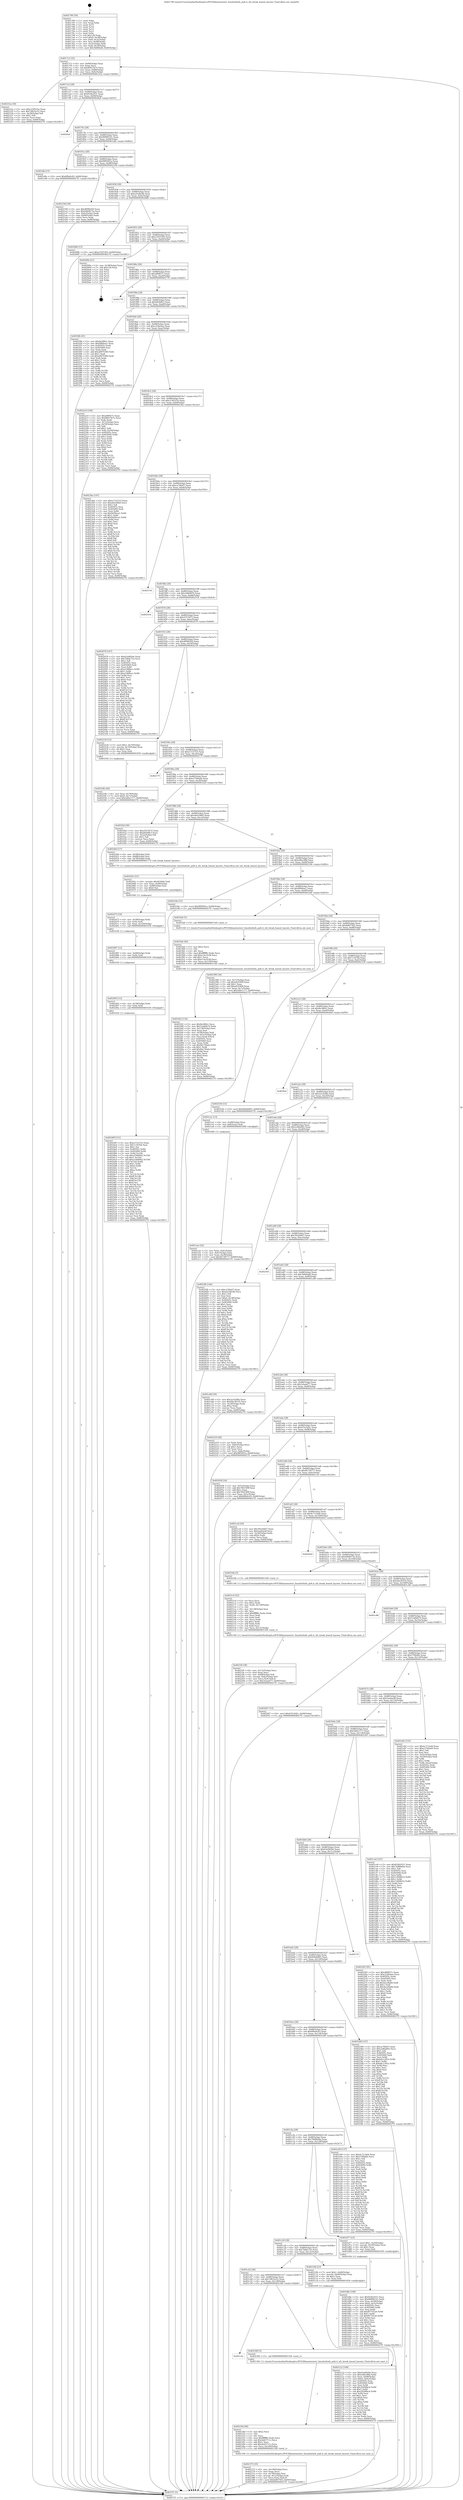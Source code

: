 digraph "0x401790" {
  label = "0x401790 (/mnt/c/Users/mathe/Desktop/tcc/POCII/binaries/extr_linuxfsxfsxfs_pnfs.h_xfs_break_leased_layouts_Final-ollvm.out::main(0))"
  labelloc = "t"
  node[shape=record]

  Entry [label="",width=0.3,height=0.3,shape=circle,fillcolor=black,style=filled]
  "0x4017c2" [label="{
     0x4017c2 [32]\l
     | [instrs]\l
     &nbsp;&nbsp;0x4017c2 \<+6\>: mov -0x84(%rbp),%eax\l
     &nbsp;&nbsp;0x4017c8 \<+2\>: mov %eax,%ecx\l
     &nbsp;&nbsp;0x4017ca \<+6\>: sub $0x80615b7e,%ecx\l
     &nbsp;&nbsp;0x4017d0 \<+6\>: mov %eax,-0x88(%rbp)\l
     &nbsp;&nbsp;0x4017d6 \<+6\>: mov %ecx,-0x8c(%rbp)\l
     &nbsp;&nbsp;0x4017dc \<+6\>: je 000000000040232a \<main+0xb9a\>\l
  }"]
  "0x40232a" [label="{
     0x40232a [30]\l
     | [instrs]\l
     &nbsp;&nbsp;0x40232a \<+5\>: mov $0xc236525a,%eax\l
     &nbsp;&nbsp;0x40232f \<+5\>: mov $0x7d832e52,%ecx\l
     &nbsp;&nbsp;0x402334 \<+3\>: mov -0x29(%rbp),%dl\l
     &nbsp;&nbsp;0x402337 \<+3\>: test $0x1,%dl\l
     &nbsp;&nbsp;0x40233a \<+3\>: cmovne %ecx,%eax\l
     &nbsp;&nbsp;0x40233d \<+6\>: mov %eax,-0x84(%rbp)\l
     &nbsp;&nbsp;0x402343 \<+5\>: jmp 00000000004027f1 \<main+0x1061\>\l
  }"]
  "0x4017e2" [label="{
     0x4017e2 [28]\l
     | [instrs]\l
     &nbsp;&nbsp;0x4017e2 \<+5\>: jmp 00000000004017e7 \<main+0x57\>\l
     &nbsp;&nbsp;0x4017e7 \<+6\>: mov -0x88(%rbp),%eax\l
     &nbsp;&nbsp;0x4017ed \<+5\>: sub $0x816b2031,%eax\l
     &nbsp;&nbsp;0x4017f2 \<+6\>: mov %eax,-0x90(%rbp)\l
     &nbsp;&nbsp;0x4017f8 \<+6\>: je 00000000004026af \<main+0xf1f\>\l
  }"]
  Exit [label="",width=0.3,height=0.3,shape=circle,fillcolor=black,style=filled,peripheries=2]
  "0x4026af" [label="{
     0x4026af\l
  }", style=dashed]
  "0x4017fe" [label="{
     0x4017fe [28]\l
     | [instrs]\l
     &nbsp;&nbsp;0x4017fe \<+5\>: jmp 0000000000401803 \<main+0x73\>\l
     &nbsp;&nbsp;0x401803 \<+6\>: mov -0x88(%rbp),%eax\l
     &nbsp;&nbsp;0x401809 \<+5\>: sub $0x96890141,%eax\l
     &nbsp;&nbsp;0x40180e \<+6\>: mov %eax,-0x94(%rbp)\l
     &nbsp;&nbsp;0x401814 \<+6\>: je 0000000000401dfa \<main+0x66a\>\l
  }"]
  "0x40249f" [label="{
     0x40249f [151]\l
     | [instrs]\l
     &nbsp;&nbsp;0x40249f \<+5\>: mov $0xe15327e5,%eax\l
     &nbsp;&nbsp;0x4024a4 \<+5\>: mov $0x7c347bb,%esi\l
     &nbsp;&nbsp;0x4024a9 \<+2\>: mov $0x1,%cl\l
     &nbsp;&nbsp;0x4024ab \<+8\>: mov 0x40505c,%r8d\l
     &nbsp;&nbsp;0x4024b3 \<+8\>: mov 0x405060,%r9d\l
     &nbsp;&nbsp;0x4024bb \<+3\>: mov %r8d,%r10d\l
     &nbsp;&nbsp;0x4024be \<+7\>: sub $0xa19d6062,%r10d\l
     &nbsp;&nbsp;0x4024c5 \<+4\>: sub $0x1,%r10d\l
     &nbsp;&nbsp;0x4024c9 \<+7\>: add $0xa19d6062,%r10d\l
     &nbsp;&nbsp;0x4024d0 \<+4\>: imul %r10d,%r8d\l
     &nbsp;&nbsp;0x4024d4 \<+4\>: and $0x1,%r8d\l
     &nbsp;&nbsp;0x4024d8 \<+4\>: cmp $0x0,%r8d\l
     &nbsp;&nbsp;0x4024dc \<+4\>: sete %r11b\l
     &nbsp;&nbsp;0x4024e0 \<+4\>: cmp $0xa,%r9d\l
     &nbsp;&nbsp;0x4024e4 \<+3\>: setl %bl\l
     &nbsp;&nbsp;0x4024e7 \<+3\>: mov %r11b,%r14b\l
     &nbsp;&nbsp;0x4024ea \<+4\>: xor $0xff,%r14b\l
     &nbsp;&nbsp;0x4024ee \<+3\>: mov %bl,%r15b\l
     &nbsp;&nbsp;0x4024f1 \<+4\>: xor $0xff,%r15b\l
     &nbsp;&nbsp;0x4024f5 \<+3\>: xor $0x0,%cl\l
     &nbsp;&nbsp;0x4024f8 \<+3\>: mov %r14b,%r12b\l
     &nbsp;&nbsp;0x4024fb \<+4\>: and $0x0,%r12b\l
     &nbsp;&nbsp;0x4024ff \<+3\>: and %cl,%r11b\l
     &nbsp;&nbsp;0x402502 \<+3\>: mov %r15b,%r13b\l
     &nbsp;&nbsp;0x402505 \<+4\>: and $0x0,%r13b\l
     &nbsp;&nbsp;0x402509 \<+2\>: and %cl,%bl\l
     &nbsp;&nbsp;0x40250b \<+3\>: or %r11b,%r12b\l
     &nbsp;&nbsp;0x40250e \<+3\>: or %bl,%r13b\l
     &nbsp;&nbsp;0x402511 \<+3\>: xor %r13b,%r12b\l
     &nbsp;&nbsp;0x402514 \<+3\>: or %r15b,%r14b\l
     &nbsp;&nbsp;0x402517 \<+4\>: xor $0xff,%r14b\l
     &nbsp;&nbsp;0x40251b \<+3\>: or $0x0,%cl\l
     &nbsp;&nbsp;0x40251e \<+3\>: and %cl,%r14b\l
     &nbsp;&nbsp;0x402521 \<+3\>: or %r14b,%r12b\l
     &nbsp;&nbsp;0x402524 \<+4\>: test $0x1,%r12b\l
     &nbsp;&nbsp;0x402528 \<+3\>: cmovne %esi,%eax\l
     &nbsp;&nbsp;0x40252b \<+6\>: mov %eax,-0x84(%rbp)\l
     &nbsp;&nbsp;0x402531 \<+5\>: jmp 00000000004027f1 \<main+0x1061\>\l
  }"]
  "0x401dfa" [label="{
     0x401dfa [15]\l
     | [instrs]\l
     &nbsp;&nbsp;0x401dfa \<+10\>: movl $0x6f9e6c83,-0x84(%rbp)\l
     &nbsp;&nbsp;0x401e04 \<+5\>: jmp 00000000004027f1 \<main+0x1061\>\l
  }"]
  "0x40181a" [label="{
     0x40181a [28]\l
     | [instrs]\l
     &nbsp;&nbsp;0x40181a \<+5\>: jmp 000000000040181f \<main+0x8f\>\l
     &nbsp;&nbsp;0x40181f \<+6\>: mov -0x88(%rbp),%eax\l
     &nbsp;&nbsp;0x401825 \<+5\>: sub $0x98f5001a,%eax\l
     &nbsp;&nbsp;0x40182a \<+6\>: mov %eax,-0x98(%rbp)\l
     &nbsp;&nbsp;0x401830 \<+6\>: je 000000000040219d \<main+0xa0d\>\l
  }"]
  "0x402493" [label="{
     0x402493 [12]\l
     | [instrs]\l
     &nbsp;&nbsp;0x402493 \<+4\>: mov -0x78(%rbp),%rdx\l
     &nbsp;&nbsp;0x402497 \<+3\>: mov %rdx,%rdi\l
     &nbsp;&nbsp;0x40249a \<+5\>: call 0000000000401030 \<free@plt\>\l
     | [calls]\l
     &nbsp;&nbsp;0x401030 \{1\} (unknown)\l
  }"]
  "0x40219d" [label="{
     0x40219d [30]\l
     | [instrs]\l
     &nbsp;&nbsp;0x40219d \<+5\>: mov $0xdf096204,%eax\l
     &nbsp;&nbsp;0x4021a2 \<+5\>: mov $0x4d64673a,%ecx\l
     &nbsp;&nbsp;0x4021a7 \<+3\>: mov -0x6c(%rbp),%edx\l
     &nbsp;&nbsp;0x4021aa \<+3\>: cmp -0x60(%rbp),%edx\l
     &nbsp;&nbsp;0x4021ad \<+3\>: cmovl %ecx,%eax\l
     &nbsp;&nbsp;0x4021b0 \<+6\>: mov %eax,-0x84(%rbp)\l
     &nbsp;&nbsp;0x4021b6 \<+5\>: jmp 00000000004027f1 \<main+0x1061\>\l
  }"]
  "0x401836" [label="{
     0x401836 [28]\l
     | [instrs]\l
     &nbsp;&nbsp;0x401836 \<+5\>: jmp 000000000040183b \<main+0xab\>\l
     &nbsp;&nbsp;0x40183b \<+6\>: mov -0x88(%rbp),%eax\l
     &nbsp;&nbsp;0x401841 \<+5\>: sub $0xa41d0c9b,%eax\l
     &nbsp;&nbsp;0x401846 \<+6\>: mov %eax,-0x9c(%rbp)\l
     &nbsp;&nbsp;0x40184c \<+6\>: je 000000000040268b \<main+0xefb\>\l
  }"]
  "0x402487" [label="{
     0x402487 [12]\l
     | [instrs]\l
     &nbsp;&nbsp;0x402487 \<+4\>: mov -0x68(%rbp),%rdx\l
     &nbsp;&nbsp;0x40248b \<+3\>: mov %rdx,%rdi\l
     &nbsp;&nbsp;0x40248e \<+5\>: call 0000000000401030 \<free@plt\>\l
     | [calls]\l
     &nbsp;&nbsp;0x401030 \{1\} (unknown)\l
  }"]
  "0x40268b" [label="{
     0x40268b [15]\l
     | [instrs]\l
     &nbsp;&nbsp;0x40268b \<+10\>: movl $0xa7d55305,-0x84(%rbp)\l
     &nbsp;&nbsp;0x402695 \<+5\>: jmp 00000000004027f1 \<main+0x1061\>\l
  }"]
  "0x401852" [label="{
     0x401852 [28]\l
     | [instrs]\l
     &nbsp;&nbsp;0x401852 \<+5\>: jmp 0000000000401857 \<main+0xc7\>\l
     &nbsp;&nbsp;0x401857 \<+6\>: mov -0x88(%rbp),%eax\l
     &nbsp;&nbsp;0x40185d \<+5\>: sub $0xa7d55305,%eax\l
     &nbsp;&nbsp;0x401862 \<+6\>: mov %eax,-0xa0(%rbp)\l
     &nbsp;&nbsp;0x401868 \<+6\>: je 000000000040269a \<main+0xf0a\>\l
  }"]
  "0x402475" [label="{
     0x402475 [18]\l
     | [instrs]\l
     &nbsp;&nbsp;0x402475 \<+4\>: mov -0x58(%rbp),%rdx\l
     &nbsp;&nbsp;0x402479 \<+3\>: mov %rdx,%rdi\l
     &nbsp;&nbsp;0x40247c \<+6\>: mov %eax,-0x144(%rbp)\l
     &nbsp;&nbsp;0x402482 \<+5\>: call 0000000000401030 \<free@plt\>\l
     | [calls]\l
     &nbsp;&nbsp;0x401030 \{1\} (unknown)\l
  }"]
  "0x40269a" [label="{
     0x40269a [21]\l
     | [instrs]\l
     &nbsp;&nbsp;0x40269a \<+3\>: mov -0x38(%rbp),%eax\l
     &nbsp;&nbsp;0x40269d \<+7\>: add $0x128,%rsp\l
     &nbsp;&nbsp;0x4026a4 \<+1\>: pop %rbx\l
     &nbsp;&nbsp;0x4026a5 \<+2\>: pop %r12\l
     &nbsp;&nbsp;0x4026a7 \<+2\>: pop %r13\l
     &nbsp;&nbsp;0x4026a9 \<+2\>: pop %r14\l
     &nbsp;&nbsp;0x4026ab \<+2\>: pop %r15\l
     &nbsp;&nbsp;0x4026ad \<+1\>: pop %rbp\l
     &nbsp;&nbsp;0x4026ae \<+1\>: ret\l
  }"]
  "0x40186e" [label="{
     0x40186e [28]\l
     | [instrs]\l
     &nbsp;&nbsp;0x40186e \<+5\>: jmp 0000000000401873 \<main+0xe3\>\l
     &nbsp;&nbsp;0x401873 \<+6\>: mov -0x88(%rbp),%eax\l
     &nbsp;&nbsp;0x401879 \<+5\>: sub $0xaf69f27c,%eax\l
     &nbsp;&nbsp;0x40187e \<+6\>: mov %eax,-0xa4(%rbp)\l
     &nbsp;&nbsp;0x401884 \<+6\>: je 0000000000402770 \<main+0xfe0\>\l
  }"]
  "0x40245e" [label="{
     0x40245e [23]\l
     | [instrs]\l
     &nbsp;&nbsp;0x40245e \<+10\>: movabs $0x4030b6,%rdi\l
     &nbsp;&nbsp;0x402468 \<+3\>: mov %eax,-0x80(%rbp)\l
     &nbsp;&nbsp;0x40246b \<+3\>: mov -0x80(%rbp),%esi\l
     &nbsp;&nbsp;0x40246e \<+2\>: mov $0x0,%al\l
     &nbsp;&nbsp;0x402470 \<+5\>: call 0000000000401040 \<printf@plt\>\l
     | [calls]\l
     &nbsp;&nbsp;0x401040 \{1\} (unknown)\l
  }"]
  "0x402770" [label="{
     0x402770\l
  }", style=dashed]
  "0x40188a" [label="{
     0x40188a [28]\l
     | [instrs]\l
     &nbsp;&nbsp;0x40188a \<+5\>: jmp 000000000040188f \<main+0xff\>\l
     &nbsp;&nbsp;0x40188f \<+6\>: mov -0x88(%rbp),%eax\l
     &nbsp;&nbsp;0x401895 \<+5\>: sub $0xb82bffc3,%eax\l
     &nbsp;&nbsp;0x40189a \<+6\>: mov %eax,-0xa8(%rbp)\l
     &nbsp;&nbsp;0x4018a0 \<+6\>: je 0000000000401f4b \<main+0x7bb\>\l
  }"]
  "0x402375" [label="{
     0x402375 [35]\l
     | [instrs]\l
     &nbsp;&nbsp;0x402375 \<+6\>: mov -0x140(%rbp),%ecx\l
     &nbsp;&nbsp;0x40237b \<+3\>: imul %eax,%ecx\l
     &nbsp;&nbsp;0x40237e \<+4\>: mov -0x78(%rbp),%rsi\l
     &nbsp;&nbsp;0x402382 \<+4\>: movslq -0x7c(%rbp),%rdi\l
     &nbsp;&nbsp;0x402386 \<+3\>: mov %ecx,(%rsi,%rdi,4)\l
     &nbsp;&nbsp;0x402389 \<+10\>: movl $0xfa807565,-0x84(%rbp)\l
     &nbsp;&nbsp;0x402393 \<+5\>: jmp 00000000004027f1 \<main+0x1061\>\l
  }"]
  "0x401f4b" [label="{
     0x401f4b [91]\l
     | [instrs]\l
     &nbsp;&nbsp;0x401f4b \<+5\>: mov $0x8e2882c,%eax\l
     &nbsp;&nbsp;0x401f50 \<+5\>: mov $0xf4f64ae1,%ecx\l
     &nbsp;&nbsp;0x401f55 \<+7\>: mov 0x40505c,%edx\l
     &nbsp;&nbsp;0x401f5c \<+7\>: mov 0x405060,%esi\l
     &nbsp;&nbsp;0x401f63 \<+2\>: mov %edx,%edi\l
     &nbsp;&nbsp;0x401f65 \<+6\>: add $0xa9870360,%edi\l
     &nbsp;&nbsp;0x401f6b \<+3\>: sub $0x1,%edi\l
     &nbsp;&nbsp;0x401f6e \<+6\>: sub $0xa9870360,%edi\l
     &nbsp;&nbsp;0x401f74 \<+3\>: imul %edi,%edx\l
     &nbsp;&nbsp;0x401f77 \<+3\>: and $0x1,%edx\l
     &nbsp;&nbsp;0x401f7a \<+3\>: cmp $0x0,%edx\l
     &nbsp;&nbsp;0x401f7d \<+4\>: sete %r8b\l
     &nbsp;&nbsp;0x401f81 \<+3\>: cmp $0xa,%esi\l
     &nbsp;&nbsp;0x401f84 \<+4\>: setl %r9b\l
     &nbsp;&nbsp;0x401f88 \<+3\>: mov %r8b,%r10b\l
     &nbsp;&nbsp;0x401f8b \<+3\>: and %r9b,%r10b\l
     &nbsp;&nbsp;0x401f8e \<+3\>: xor %r9b,%r8b\l
     &nbsp;&nbsp;0x401f91 \<+3\>: or %r8b,%r10b\l
     &nbsp;&nbsp;0x401f94 \<+4\>: test $0x1,%r10b\l
     &nbsp;&nbsp;0x401f98 \<+3\>: cmovne %ecx,%eax\l
     &nbsp;&nbsp;0x401f9b \<+6\>: mov %eax,-0x84(%rbp)\l
     &nbsp;&nbsp;0x401fa1 \<+5\>: jmp 00000000004027f1 \<main+0x1061\>\l
  }"]
  "0x4018a6" [label="{
     0x4018a6 [28]\l
     | [instrs]\l
     &nbsp;&nbsp;0x4018a6 \<+5\>: jmp 00000000004018ab \<main+0x11b\>\l
     &nbsp;&nbsp;0x4018ab \<+6\>: mov -0x88(%rbp),%eax\l
     &nbsp;&nbsp;0x4018b1 \<+5\>: sub $0xc228e4ae,%eax\l
     &nbsp;&nbsp;0x4018b6 \<+6\>: mov %eax,-0xac(%rbp)\l
     &nbsp;&nbsp;0x4018bc \<+6\>: je 00000000004022c0 \<main+0xb30\>\l
  }"]
  "0x40234d" [label="{
     0x40234d [40]\l
     | [instrs]\l
     &nbsp;&nbsp;0x40234d \<+5\>: mov $0x2,%ecx\l
     &nbsp;&nbsp;0x402352 \<+1\>: cltd\l
     &nbsp;&nbsp;0x402353 \<+2\>: idiv %ecx\l
     &nbsp;&nbsp;0x402355 \<+6\>: imul $0xfffffffe,%edx,%ecx\l
     &nbsp;&nbsp;0x40235b \<+6\>: sub $0x4eb5711c,%ecx\l
     &nbsp;&nbsp;0x402361 \<+3\>: add $0x1,%ecx\l
     &nbsp;&nbsp;0x402364 \<+6\>: add $0x4eb5711c,%ecx\l
     &nbsp;&nbsp;0x40236a \<+6\>: mov %ecx,-0x140(%rbp)\l
     &nbsp;&nbsp;0x402370 \<+5\>: call 0000000000401160 \<next_i\>\l
     | [calls]\l
     &nbsp;&nbsp;0x401160 \{1\} (/mnt/c/Users/mathe/Desktop/tcc/POCII/binaries/extr_linuxfsxfsxfs_pnfs.h_xfs_break_leased_layouts_Final-ollvm.out::next_i)\l
  }"]
  "0x4022c0" [label="{
     0x4022c0 [106]\l
     | [instrs]\l
     &nbsp;&nbsp;0x4022c0 \<+5\>: mov $0xaf69f27c,%eax\l
     &nbsp;&nbsp;0x4022c5 \<+5\>: mov $0x80615b7e,%ecx\l
     &nbsp;&nbsp;0x4022ca \<+2\>: xor %edx,%edx\l
     &nbsp;&nbsp;0x4022cc \<+3\>: mov -0x7c(%rbp),%esi\l
     &nbsp;&nbsp;0x4022cf \<+3\>: cmp -0x70(%rbp),%esi\l
     &nbsp;&nbsp;0x4022d2 \<+4\>: setl %dil\l
     &nbsp;&nbsp;0x4022d6 \<+4\>: and $0x1,%dil\l
     &nbsp;&nbsp;0x4022da \<+4\>: mov %dil,-0x29(%rbp)\l
     &nbsp;&nbsp;0x4022de \<+7\>: mov 0x40505c,%esi\l
     &nbsp;&nbsp;0x4022e5 \<+8\>: mov 0x405060,%r8d\l
     &nbsp;&nbsp;0x4022ed \<+3\>: sub $0x1,%edx\l
     &nbsp;&nbsp;0x4022f0 \<+3\>: mov %esi,%r9d\l
     &nbsp;&nbsp;0x4022f3 \<+3\>: add %edx,%r9d\l
     &nbsp;&nbsp;0x4022f6 \<+4\>: imul %r9d,%esi\l
     &nbsp;&nbsp;0x4022fa \<+3\>: and $0x1,%esi\l
     &nbsp;&nbsp;0x4022fd \<+3\>: cmp $0x0,%esi\l
     &nbsp;&nbsp;0x402300 \<+4\>: sete %dil\l
     &nbsp;&nbsp;0x402304 \<+4\>: cmp $0xa,%r8d\l
     &nbsp;&nbsp;0x402308 \<+4\>: setl %r10b\l
     &nbsp;&nbsp;0x40230c \<+3\>: mov %dil,%r11b\l
     &nbsp;&nbsp;0x40230f \<+3\>: and %r10b,%r11b\l
     &nbsp;&nbsp;0x402312 \<+3\>: xor %r10b,%dil\l
     &nbsp;&nbsp;0x402315 \<+3\>: or %dil,%r11b\l
     &nbsp;&nbsp;0x402318 \<+4\>: test $0x1,%r11b\l
     &nbsp;&nbsp;0x40231c \<+3\>: cmovne %ecx,%eax\l
     &nbsp;&nbsp;0x40231f \<+6\>: mov %eax,-0x84(%rbp)\l
     &nbsp;&nbsp;0x402325 \<+5\>: jmp 00000000004027f1 \<main+0x1061\>\l
  }"]
  "0x4018c2" [label="{
     0x4018c2 [28]\l
     | [instrs]\l
     &nbsp;&nbsp;0x4018c2 \<+5\>: jmp 00000000004018c7 \<main+0x137\>\l
     &nbsp;&nbsp;0x4018c7 \<+6\>: mov -0x88(%rbp),%eax\l
     &nbsp;&nbsp;0x4018cd \<+5\>: sub $0xc236525a,%eax\l
     &nbsp;&nbsp;0x4018d2 \<+6\>: mov %eax,-0xb0(%rbp)\l
     &nbsp;&nbsp;0x4018d8 \<+6\>: je 00000000004023ba \<main+0xc2a\>\l
  }"]
  "0x401c5e" [label="{
     0x401c5e\l
  }", style=dashed]
  "0x4023ba" [label="{
     0x4023ba [147]\l
     | [instrs]\l
     &nbsp;&nbsp;0x4023ba \<+5\>: mov $0xe15327e5,%eax\l
     &nbsp;&nbsp;0x4023bf \<+5\>: mov $0xe8cb38b0,%ecx\l
     &nbsp;&nbsp;0x4023c4 \<+2\>: mov $0x1,%dl\l
     &nbsp;&nbsp;0x4023c6 \<+7\>: mov 0x40505c,%esi\l
     &nbsp;&nbsp;0x4023cd \<+7\>: mov 0x405060,%edi\l
     &nbsp;&nbsp;0x4023d4 \<+3\>: mov %esi,%r8d\l
     &nbsp;&nbsp;0x4023d7 \<+7\>: sub $0x9ef5bca1,%r8d\l
     &nbsp;&nbsp;0x4023de \<+4\>: sub $0x1,%r8d\l
     &nbsp;&nbsp;0x4023e2 \<+7\>: add $0x9ef5bca1,%r8d\l
     &nbsp;&nbsp;0x4023e9 \<+4\>: imul %r8d,%esi\l
     &nbsp;&nbsp;0x4023ed \<+3\>: and $0x1,%esi\l
     &nbsp;&nbsp;0x4023f0 \<+3\>: cmp $0x0,%esi\l
     &nbsp;&nbsp;0x4023f3 \<+4\>: sete %r9b\l
     &nbsp;&nbsp;0x4023f7 \<+3\>: cmp $0xa,%edi\l
     &nbsp;&nbsp;0x4023fa \<+4\>: setl %r10b\l
     &nbsp;&nbsp;0x4023fe \<+3\>: mov %r9b,%r11b\l
     &nbsp;&nbsp;0x402401 \<+4\>: xor $0xff,%r11b\l
     &nbsp;&nbsp;0x402405 \<+3\>: mov %r10b,%bl\l
     &nbsp;&nbsp;0x402408 \<+3\>: xor $0xff,%bl\l
     &nbsp;&nbsp;0x40240b \<+3\>: xor $0x0,%dl\l
     &nbsp;&nbsp;0x40240e \<+3\>: mov %r11b,%r14b\l
     &nbsp;&nbsp;0x402411 \<+4\>: and $0x0,%r14b\l
     &nbsp;&nbsp;0x402415 \<+3\>: and %dl,%r9b\l
     &nbsp;&nbsp;0x402418 \<+3\>: mov %bl,%r15b\l
     &nbsp;&nbsp;0x40241b \<+4\>: and $0x0,%r15b\l
     &nbsp;&nbsp;0x40241f \<+3\>: and %dl,%r10b\l
     &nbsp;&nbsp;0x402422 \<+3\>: or %r9b,%r14b\l
     &nbsp;&nbsp;0x402425 \<+3\>: or %r10b,%r15b\l
     &nbsp;&nbsp;0x402428 \<+3\>: xor %r15b,%r14b\l
     &nbsp;&nbsp;0x40242b \<+3\>: or %bl,%r11b\l
     &nbsp;&nbsp;0x40242e \<+4\>: xor $0xff,%r11b\l
     &nbsp;&nbsp;0x402432 \<+3\>: or $0x0,%dl\l
     &nbsp;&nbsp;0x402435 \<+3\>: and %dl,%r11b\l
     &nbsp;&nbsp;0x402438 \<+3\>: or %r11b,%r14b\l
     &nbsp;&nbsp;0x40243b \<+4\>: test $0x1,%r14b\l
     &nbsp;&nbsp;0x40243f \<+3\>: cmovne %ecx,%eax\l
     &nbsp;&nbsp;0x402442 \<+6\>: mov %eax,-0x84(%rbp)\l
     &nbsp;&nbsp;0x402448 \<+5\>: jmp 00000000004027f1 \<main+0x1061\>\l
  }"]
  "0x4018de" [label="{
     0x4018de [28]\l
     | [instrs]\l
     &nbsp;&nbsp;0x4018de \<+5\>: jmp 00000000004018e3 \<main+0x153\>\l
     &nbsp;&nbsp;0x4018e3 \<+6\>: mov -0x88(%rbp),%eax\l
     &nbsp;&nbsp;0x4018e9 \<+5\>: sub $0xca76fa07,%eax\l
     &nbsp;&nbsp;0x4018ee \<+6\>: mov %eax,-0xb4(%rbp)\l
     &nbsp;&nbsp;0x4018f4 \<+6\>: je 00000000004027e0 \<main+0x1050\>\l
  }"]
  "0x402348" [label="{
     0x402348 [5]\l
     | [instrs]\l
     &nbsp;&nbsp;0x402348 \<+5\>: call 0000000000401160 \<next_i\>\l
     | [calls]\l
     &nbsp;&nbsp;0x401160 \{1\} (/mnt/c/Users/mathe/Desktop/tcc/POCII/binaries/extr_linuxfsxfsxfs_pnfs.h_xfs_break_leased_layouts_Final-ollvm.out::next_i)\l
  }"]
  "0x4027e0" [label="{
     0x4027e0\l
  }", style=dashed]
  "0x4018fa" [label="{
     0x4018fa [28]\l
     | [instrs]\l
     &nbsp;&nbsp;0x4018fa \<+5\>: jmp 00000000004018ff \<main+0x16f\>\l
     &nbsp;&nbsp;0x4018ff \<+6\>: mov -0x88(%rbp),%eax\l
     &nbsp;&nbsp;0x401905 \<+5\>: sub $0xcb9b9d76,%eax\l
     &nbsp;&nbsp;0x40190a \<+6\>: mov %eax,-0xb8(%rbp)\l
     &nbsp;&nbsp;0x401910 \<+6\>: je 0000000000402554 \<main+0xdc4\>\l
  }"]
  "0x40224b" [label="{
     0x40224b [26]\l
     | [instrs]\l
     &nbsp;&nbsp;0x40224b \<+4\>: mov %rax,-0x78(%rbp)\l
     &nbsp;&nbsp;0x40224f \<+7\>: movl $0x0,-0x7c(%rbp)\l
     &nbsp;&nbsp;0x402256 \<+10\>: movl $0x5d0e1177,-0x84(%rbp)\l
     &nbsp;&nbsp;0x402260 \<+5\>: jmp 00000000004027f1 \<main+0x1061\>\l
  }"]
  "0x402554" [label="{
     0x402554\l
  }", style=dashed]
  "0x401916" [label="{
     0x401916 [28]\l
     | [instrs]\l
     &nbsp;&nbsp;0x401916 \<+5\>: jmp 000000000040191b \<main+0x18b\>\l
     &nbsp;&nbsp;0x40191b \<+6\>: mov -0x88(%rbp),%eax\l
     &nbsp;&nbsp;0x401921 \<+5\>: sub $0xcf315072,%eax\l
     &nbsp;&nbsp;0x401926 \<+6\>: mov %eax,-0xbc(%rbp)\l
     &nbsp;&nbsp;0x40192c \<+6\>: je 0000000000402078 \<main+0x8e8\>\l
  }"]
  "0x4021f4" [label="{
     0x4021f4 [36]\l
     | [instrs]\l
     &nbsp;&nbsp;0x4021f4 \<+6\>: mov -0x13c(%rbp),%ecx\l
     &nbsp;&nbsp;0x4021fa \<+3\>: imul %eax,%ecx\l
     &nbsp;&nbsp;0x4021fd \<+4\>: mov -0x68(%rbp),%r8\l
     &nbsp;&nbsp;0x402201 \<+4\>: movslq -0x6c(%rbp),%r9\l
     &nbsp;&nbsp;0x402205 \<+4\>: mov %ecx,(%r8,%r9,4)\l
     &nbsp;&nbsp;0x402209 \<+10\>: movl $0x3cbaa077,-0x84(%rbp)\l
     &nbsp;&nbsp;0x402213 \<+5\>: jmp 00000000004027f1 \<main+0x1061\>\l
  }"]
  "0x402078" [label="{
     0x402078 [147]\l
     | [instrs]\l
     &nbsp;&nbsp;0x402078 \<+5\>: mov $0x63a0820e,%eax\l
     &nbsp;&nbsp;0x40207d \<+5\>: mov $0x7b8dc72e,%ecx\l
     &nbsp;&nbsp;0x402082 \<+2\>: mov $0x1,%dl\l
     &nbsp;&nbsp;0x402084 \<+7\>: mov 0x40505c,%esi\l
     &nbsp;&nbsp;0x40208b \<+7\>: mov 0x405060,%edi\l
     &nbsp;&nbsp;0x402092 \<+3\>: mov %esi,%r8d\l
     &nbsp;&nbsp;0x402095 \<+7\>: sub $0xa1988ecc,%r8d\l
     &nbsp;&nbsp;0x40209c \<+4\>: sub $0x1,%r8d\l
     &nbsp;&nbsp;0x4020a0 \<+7\>: add $0xa1988ecc,%r8d\l
     &nbsp;&nbsp;0x4020a7 \<+4\>: imul %r8d,%esi\l
     &nbsp;&nbsp;0x4020ab \<+3\>: and $0x1,%esi\l
     &nbsp;&nbsp;0x4020ae \<+3\>: cmp $0x0,%esi\l
     &nbsp;&nbsp;0x4020b1 \<+4\>: sete %r9b\l
     &nbsp;&nbsp;0x4020b5 \<+3\>: cmp $0xa,%edi\l
     &nbsp;&nbsp;0x4020b8 \<+4\>: setl %r10b\l
     &nbsp;&nbsp;0x4020bc \<+3\>: mov %r9b,%r11b\l
     &nbsp;&nbsp;0x4020bf \<+4\>: xor $0xff,%r11b\l
     &nbsp;&nbsp;0x4020c3 \<+3\>: mov %r10b,%bl\l
     &nbsp;&nbsp;0x4020c6 \<+3\>: xor $0xff,%bl\l
     &nbsp;&nbsp;0x4020c9 \<+3\>: xor $0x0,%dl\l
     &nbsp;&nbsp;0x4020cc \<+3\>: mov %r11b,%r14b\l
     &nbsp;&nbsp;0x4020cf \<+4\>: and $0x0,%r14b\l
     &nbsp;&nbsp;0x4020d3 \<+3\>: and %dl,%r9b\l
     &nbsp;&nbsp;0x4020d6 \<+3\>: mov %bl,%r15b\l
     &nbsp;&nbsp;0x4020d9 \<+4\>: and $0x0,%r15b\l
     &nbsp;&nbsp;0x4020dd \<+3\>: and %dl,%r10b\l
     &nbsp;&nbsp;0x4020e0 \<+3\>: or %r9b,%r14b\l
     &nbsp;&nbsp;0x4020e3 \<+3\>: or %r10b,%r15b\l
     &nbsp;&nbsp;0x4020e6 \<+3\>: xor %r15b,%r14b\l
     &nbsp;&nbsp;0x4020e9 \<+3\>: or %bl,%r11b\l
     &nbsp;&nbsp;0x4020ec \<+4\>: xor $0xff,%r11b\l
     &nbsp;&nbsp;0x4020f0 \<+3\>: or $0x0,%dl\l
     &nbsp;&nbsp;0x4020f3 \<+3\>: and %dl,%r11b\l
     &nbsp;&nbsp;0x4020f6 \<+3\>: or %r11b,%r14b\l
     &nbsp;&nbsp;0x4020f9 \<+4\>: test $0x1,%r14b\l
     &nbsp;&nbsp;0x4020fd \<+3\>: cmovne %ecx,%eax\l
     &nbsp;&nbsp;0x402100 \<+6\>: mov %eax,-0x84(%rbp)\l
     &nbsp;&nbsp;0x402106 \<+5\>: jmp 00000000004027f1 \<main+0x1061\>\l
  }"]
  "0x401932" [label="{
     0x401932 [28]\l
     | [instrs]\l
     &nbsp;&nbsp;0x401932 \<+5\>: jmp 0000000000401937 \<main+0x1a7\>\l
     &nbsp;&nbsp;0x401937 \<+6\>: mov -0x88(%rbp),%eax\l
     &nbsp;&nbsp;0x40193d \<+5\>: sub $0xdf096204,%eax\l
     &nbsp;&nbsp;0x401942 \<+6\>: mov %eax,-0xc0(%rbp)\l
     &nbsp;&nbsp;0x401948 \<+6\>: je 0000000000402234 \<main+0xaa4\>\l
  }"]
  "0x4021c0" [label="{
     0x4021c0 [52]\l
     | [instrs]\l
     &nbsp;&nbsp;0x4021c0 \<+2\>: xor %ecx,%ecx\l
     &nbsp;&nbsp;0x4021c2 \<+5\>: mov $0x2,%edx\l
     &nbsp;&nbsp;0x4021c7 \<+6\>: mov %edx,-0x138(%rbp)\l
     &nbsp;&nbsp;0x4021cd \<+1\>: cltd\l
     &nbsp;&nbsp;0x4021ce \<+6\>: mov -0x138(%rbp),%esi\l
     &nbsp;&nbsp;0x4021d4 \<+2\>: idiv %esi\l
     &nbsp;&nbsp;0x4021d6 \<+6\>: imul $0xfffffffe,%edx,%edx\l
     &nbsp;&nbsp;0x4021dc \<+2\>: mov %ecx,%edi\l
     &nbsp;&nbsp;0x4021de \<+2\>: sub %edx,%edi\l
     &nbsp;&nbsp;0x4021e0 \<+2\>: mov %ecx,%edx\l
     &nbsp;&nbsp;0x4021e2 \<+3\>: sub $0x1,%edx\l
     &nbsp;&nbsp;0x4021e5 \<+2\>: add %edx,%edi\l
     &nbsp;&nbsp;0x4021e7 \<+2\>: sub %edi,%ecx\l
     &nbsp;&nbsp;0x4021e9 \<+6\>: mov %ecx,-0x13c(%rbp)\l
     &nbsp;&nbsp;0x4021ef \<+5\>: call 0000000000401160 \<next_i\>\l
     | [calls]\l
     &nbsp;&nbsp;0x401160 \{1\} (/mnt/c/Users/mathe/Desktop/tcc/POCII/binaries/extr_linuxfsxfsxfs_pnfs.h_xfs_break_leased_layouts_Final-ollvm.out::next_i)\l
  }"]
  "0x402234" [label="{
     0x402234 [23]\l
     | [instrs]\l
     &nbsp;&nbsp;0x402234 \<+7\>: movl $0x1,-0x70(%rbp)\l
     &nbsp;&nbsp;0x40223b \<+4\>: movslq -0x70(%rbp),%rax\l
     &nbsp;&nbsp;0x40223f \<+4\>: shl $0x2,%rax\l
     &nbsp;&nbsp;0x402243 \<+3\>: mov %rax,%rdi\l
     &nbsp;&nbsp;0x402246 \<+5\>: call 0000000000401050 \<malloc@plt\>\l
     | [calls]\l
     &nbsp;&nbsp;0x401050 \{1\} (unknown)\l
  }"]
  "0x40194e" [label="{
     0x40194e [28]\l
     | [instrs]\l
     &nbsp;&nbsp;0x40194e \<+5\>: jmp 0000000000401953 \<main+0x1c3\>\l
     &nbsp;&nbsp;0x401953 \<+6\>: mov -0x88(%rbp),%eax\l
     &nbsp;&nbsp;0x401959 \<+5\>: sub $0xe15327e5,%eax\l
     &nbsp;&nbsp;0x40195e \<+6\>: mov %eax,-0xc4(%rbp)\l
     &nbsp;&nbsp;0x401964 \<+6\>: je 000000000040277f \<main+0xfef\>\l
  }"]
  "0x402122" [label="{
     0x402122 [108]\l
     | [instrs]\l
     &nbsp;&nbsp;0x402122 \<+5\>: mov $0x63a0820e,%ecx\l
     &nbsp;&nbsp;0x402127 \<+5\>: mov $0xe96a38fd,%edx\l
     &nbsp;&nbsp;0x40212c \<+4\>: mov %rax,-0x68(%rbp)\l
     &nbsp;&nbsp;0x402130 \<+7\>: movl $0x0,-0x6c(%rbp)\l
     &nbsp;&nbsp;0x402137 \<+7\>: mov 0x40505c,%esi\l
     &nbsp;&nbsp;0x40213e \<+8\>: mov 0x405060,%r8d\l
     &nbsp;&nbsp;0x402146 \<+3\>: mov %esi,%r9d\l
     &nbsp;&nbsp;0x402149 \<+7\>: add $0x29296bc4,%r9d\l
     &nbsp;&nbsp;0x402150 \<+4\>: sub $0x1,%r9d\l
     &nbsp;&nbsp;0x402154 \<+7\>: sub $0x29296bc4,%r9d\l
     &nbsp;&nbsp;0x40215b \<+4\>: imul %r9d,%esi\l
     &nbsp;&nbsp;0x40215f \<+3\>: and $0x1,%esi\l
     &nbsp;&nbsp;0x402162 \<+3\>: cmp $0x0,%esi\l
     &nbsp;&nbsp;0x402165 \<+4\>: sete %r10b\l
     &nbsp;&nbsp;0x402169 \<+4\>: cmp $0xa,%r8d\l
     &nbsp;&nbsp;0x40216d \<+4\>: setl %r11b\l
     &nbsp;&nbsp;0x402171 \<+3\>: mov %r10b,%bl\l
     &nbsp;&nbsp;0x402174 \<+3\>: and %r11b,%bl\l
     &nbsp;&nbsp;0x402177 \<+3\>: xor %r11b,%r10b\l
     &nbsp;&nbsp;0x40217a \<+3\>: or %r10b,%bl\l
     &nbsp;&nbsp;0x40217d \<+3\>: test $0x1,%bl\l
     &nbsp;&nbsp;0x402180 \<+3\>: cmovne %edx,%ecx\l
     &nbsp;&nbsp;0x402183 \<+6\>: mov %ecx,-0x84(%rbp)\l
     &nbsp;&nbsp;0x402189 \<+5\>: jmp 00000000004027f1 \<main+0x1061\>\l
  }"]
  "0x40277f" [label="{
     0x40277f\l
  }", style=dashed]
  "0x40196a" [label="{
     0x40196a [28]\l
     | [instrs]\l
     &nbsp;&nbsp;0x40196a \<+5\>: jmp 000000000040196f \<main+0x1df\>\l
     &nbsp;&nbsp;0x40196f \<+6\>: mov -0x88(%rbp),%eax\l
     &nbsp;&nbsp;0x401975 \<+5\>: sub $0xe3700ad4,%eax\l
     &nbsp;&nbsp;0x40197a \<+6\>: mov %eax,-0xc8(%rbp)\l
     &nbsp;&nbsp;0x401980 \<+6\>: je 0000000000401f2d \<main+0x79d\>\l
  }"]
  "0x401c42" [label="{
     0x401c42 [28]\l
     | [instrs]\l
     &nbsp;&nbsp;0x401c42 \<+5\>: jmp 0000000000401c47 \<main+0x4b7\>\l
     &nbsp;&nbsp;0x401c47 \<+6\>: mov -0x88(%rbp),%eax\l
     &nbsp;&nbsp;0x401c4d \<+5\>: sub $0x7d832e52,%eax\l
     &nbsp;&nbsp;0x401c52 \<+6\>: mov %eax,-0x130(%rbp)\l
     &nbsp;&nbsp;0x401c58 \<+6\>: je 0000000000402348 \<main+0xbb8\>\l
  }"]
  "0x401f2d" [label="{
     0x401f2d [30]\l
     | [instrs]\l
     &nbsp;&nbsp;0x401f2d \<+5\>: mov $0xcf315072,%eax\l
     &nbsp;&nbsp;0x401f32 \<+5\>: mov $0xb82bffc3,%ecx\l
     &nbsp;&nbsp;0x401f37 \<+3\>: mov -0x2a(%rbp),%dl\l
     &nbsp;&nbsp;0x401f3a \<+3\>: test $0x1,%dl\l
     &nbsp;&nbsp;0x401f3d \<+3\>: cmovne %ecx,%eax\l
     &nbsp;&nbsp;0x401f40 \<+6\>: mov %eax,-0x84(%rbp)\l
     &nbsp;&nbsp;0x401f46 \<+5\>: jmp 00000000004027f1 \<main+0x1061\>\l
  }"]
  "0x401986" [label="{
     0x401986 [28]\l
     | [instrs]\l
     &nbsp;&nbsp;0x401986 \<+5\>: jmp 000000000040198b \<main+0x1fb\>\l
     &nbsp;&nbsp;0x40198b \<+6\>: mov -0x88(%rbp),%eax\l
     &nbsp;&nbsp;0x401991 \<+5\>: sub $0xe8cb38b0,%eax\l
     &nbsp;&nbsp;0x401996 \<+6\>: mov %eax,-0xcc(%rbp)\l
     &nbsp;&nbsp;0x40199c \<+6\>: je 000000000040244d \<main+0xcbd\>\l
  }"]
  "0x40210b" [label="{
     0x40210b [23]\l
     | [instrs]\l
     &nbsp;&nbsp;0x40210b \<+7\>: movl $0x1,-0x60(%rbp)\l
     &nbsp;&nbsp;0x402112 \<+4\>: movslq -0x60(%rbp),%rax\l
     &nbsp;&nbsp;0x402116 \<+4\>: shl $0x2,%rax\l
     &nbsp;&nbsp;0x40211a \<+3\>: mov %rax,%rdi\l
     &nbsp;&nbsp;0x40211d \<+5\>: call 0000000000401050 \<malloc@plt\>\l
     | [calls]\l
     &nbsp;&nbsp;0x401050 \{1\} (unknown)\l
  }"]
  "0x40244d" [label="{
     0x40244d [17]\l
     | [instrs]\l
     &nbsp;&nbsp;0x40244d \<+4\>: mov -0x58(%rbp),%rdi\l
     &nbsp;&nbsp;0x402451 \<+4\>: mov -0x68(%rbp),%rsi\l
     &nbsp;&nbsp;0x402455 \<+4\>: mov -0x78(%rbp),%rdx\l
     &nbsp;&nbsp;0x402459 \<+5\>: call 0000000000401770 \<xfs_break_leased_layouts\>\l
     | [calls]\l
     &nbsp;&nbsp;0x401770 \{1\} (/mnt/c/Users/mathe/Desktop/tcc/POCII/binaries/extr_linuxfsxfsxfs_pnfs.h_xfs_break_leased_layouts_Final-ollvm.out::xfs_break_leased_layouts)\l
  }"]
  "0x4019a2" [label="{
     0x4019a2 [28]\l
     | [instrs]\l
     &nbsp;&nbsp;0x4019a2 \<+5\>: jmp 00000000004019a7 \<main+0x217\>\l
     &nbsp;&nbsp;0x4019a7 \<+6\>: mov -0x88(%rbp),%eax\l
     &nbsp;&nbsp;0x4019ad \<+5\>: sub $0xe96a38fd,%eax\l
     &nbsp;&nbsp;0x4019b2 \<+6\>: mov %eax,-0xd0(%rbp)\l
     &nbsp;&nbsp;0x4019b8 \<+6\>: je 000000000040218e \<main+0x9fe\>\l
  }"]
  "0x401fd3" [label="{
     0x401fd3 [116]\l
     | [instrs]\l
     &nbsp;&nbsp;0x401fd3 \<+5\>: mov $0x8e2882c,%ecx\l
     &nbsp;&nbsp;0x401fd8 \<+5\>: mov $0x52a6bb74,%edx\l
     &nbsp;&nbsp;0x401fdd \<+6\>: mov -0x134(%rbp),%esi\l
     &nbsp;&nbsp;0x401fe3 \<+3\>: imul %eax,%esi\l
     &nbsp;&nbsp;0x401fe6 \<+4\>: mov -0x58(%rbp),%rdi\l
     &nbsp;&nbsp;0x401fea \<+4\>: movslq -0x5c(%rbp),%r8\l
     &nbsp;&nbsp;0x401fee \<+4\>: mov %esi,(%rdi,%r8,4)\l
     &nbsp;&nbsp;0x401ff2 \<+7\>: mov 0x40505c,%eax\l
     &nbsp;&nbsp;0x401ff9 \<+7\>: mov 0x405060,%esi\l
     &nbsp;&nbsp;0x402000 \<+3\>: mov %eax,%r9d\l
     &nbsp;&nbsp;0x402003 \<+7\>: sub $0x9dc740eb,%r9d\l
     &nbsp;&nbsp;0x40200a \<+4\>: sub $0x1,%r9d\l
     &nbsp;&nbsp;0x40200e \<+7\>: add $0x9dc740eb,%r9d\l
     &nbsp;&nbsp;0x402015 \<+4\>: imul %r9d,%eax\l
     &nbsp;&nbsp;0x402019 \<+3\>: and $0x1,%eax\l
     &nbsp;&nbsp;0x40201c \<+3\>: cmp $0x0,%eax\l
     &nbsp;&nbsp;0x40201f \<+4\>: sete %r10b\l
     &nbsp;&nbsp;0x402023 \<+3\>: cmp $0xa,%esi\l
     &nbsp;&nbsp;0x402026 \<+4\>: setl %r11b\l
     &nbsp;&nbsp;0x40202a \<+3\>: mov %r10b,%bl\l
     &nbsp;&nbsp;0x40202d \<+3\>: and %r11b,%bl\l
     &nbsp;&nbsp;0x402030 \<+3\>: xor %r11b,%r10b\l
     &nbsp;&nbsp;0x402033 \<+3\>: or %r10b,%bl\l
     &nbsp;&nbsp;0x402036 \<+3\>: test $0x1,%bl\l
     &nbsp;&nbsp;0x402039 \<+3\>: cmovne %edx,%ecx\l
     &nbsp;&nbsp;0x40203c \<+6\>: mov %ecx,-0x84(%rbp)\l
     &nbsp;&nbsp;0x402042 \<+5\>: jmp 00000000004027f1 \<main+0x1061\>\l
  }"]
  "0x40218e" [label="{
     0x40218e [15]\l
     | [instrs]\l
     &nbsp;&nbsp;0x40218e \<+10\>: movl $0x98f5001a,-0x84(%rbp)\l
     &nbsp;&nbsp;0x402198 \<+5\>: jmp 00000000004027f1 \<main+0x1061\>\l
  }"]
  "0x4019be" [label="{
     0x4019be [28]\l
     | [instrs]\l
     &nbsp;&nbsp;0x4019be \<+5\>: jmp 00000000004019c3 \<main+0x233\>\l
     &nbsp;&nbsp;0x4019c3 \<+6\>: mov -0x88(%rbp),%eax\l
     &nbsp;&nbsp;0x4019c9 \<+5\>: sub $0xf4f64ae1,%eax\l
     &nbsp;&nbsp;0x4019ce \<+6\>: mov %eax,-0xd4(%rbp)\l
     &nbsp;&nbsp;0x4019d4 \<+6\>: je 0000000000401fa6 \<main+0x816\>\l
  }"]
  "0x401fab" [label="{
     0x401fab [40]\l
     | [instrs]\l
     &nbsp;&nbsp;0x401fab \<+5\>: mov $0x2,%ecx\l
     &nbsp;&nbsp;0x401fb0 \<+1\>: cltd\l
     &nbsp;&nbsp;0x401fb1 \<+2\>: idiv %ecx\l
     &nbsp;&nbsp;0x401fb3 \<+6\>: imul $0xfffffffe,%edx,%ecx\l
     &nbsp;&nbsp;0x401fb9 \<+6\>: add $0xe7ae1b38,%ecx\l
     &nbsp;&nbsp;0x401fbf \<+3\>: add $0x1,%ecx\l
     &nbsp;&nbsp;0x401fc2 \<+6\>: sub $0xe7ae1b38,%ecx\l
     &nbsp;&nbsp;0x401fc8 \<+6\>: mov %ecx,-0x134(%rbp)\l
     &nbsp;&nbsp;0x401fce \<+5\>: call 0000000000401160 \<next_i\>\l
     | [calls]\l
     &nbsp;&nbsp;0x401160 \{1\} (/mnt/c/Users/mathe/Desktop/tcc/POCII/binaries/extr_linuxfsxfsxfs_pnfs.h_xfs_break_leased_layouts_Final-ollvm.out::next_i)\l
  }"]
  "0x401fa6" [label="{
     0x401fa6 [5]\l
     | [instrs]\l
     &nbsp;&nbsp;0x401fa6 \<+5\>: call 0000000000401160 \<next_i\>\l
     | [calls]\l
     &nbsp;&nbsp;0x401160 \{1\} (/mnt/c/Users/mathe/Desktop/tcc/POCII/binaries/extr_linuxfsxfsxfs_pnfs.h_xfs_break_leased_layouts_Final-ollvm.out::next_i)\l
  }"]
  "0x4019da" [label="{
     0x4019da [28]\l
     | [instrs]\l
     &nbsp;&nbsp;0x4019da \<+5\>: jmp 00000000004019df \<main+0x24f\>\l
     &nbsp;&nbsp;0x4019df \<+6\>: mov -0x88(%rbp),%eax\l
     &nbsp;&nbsp;0x4019e5 \<+5\>: sub $0xfa807565,%eax\l
     &nbsp;&nbsp;0x4019ea \<+6\>: mov %eax,-0xd8(%rbp)\l
     &nbsp;&nbsp;0x4019f0 \<+6\>: je 0000000000402398 \<main+0xc08\>\l
  }"]
  "0x401d8e" [label="{
     0x401d8e [108]\l
     | [instrs]\l
     &nbsp;&nbsp;0x401d8e \<+5\>: mov $0x816b2031,%ecx\l
     &nbsp;&nbsp;0x401d93 \<+5\>: mov $0x96890141,%edx\l
     &nbsp;&nbsp;0x401d98 \<+4\>: mov %rax,-0x58(%rbp)\l
     &nbsp;&nbsp;0x401d9c \<+7\>: movl $0x0,-0x5c(%rbp)\l
     &nbsp;&nbsp;0x401da3 \<+7\>: mov 0x40505c,%esi\l
     &nbsp;&nbsp;0x401daa \<+8\>: mov 0x405060,%r8d\l
     &nbsp;&nbsp;0x401db2 \<+3\>: mov %esi,%r9d\l
     &nbsp;&nbsp;0x401db5 \<+7\>: add $0xf977d1a0,%r9d\l
     &nbsp;&nbsp;0x401dbc \<+4\>: sub $0x1,%r9d\l
     &nbsp;&nbsp;0x401dc0 \<+7\>: sub $0xf977d1a0,%r9d\l
     &nbsp;&nbsp;0x401dc7 \<+4\>: imul %r9d,%esi\l
     &nbsp;&nbsp;0x401dcb \<+3\>: and $0x1,%esi\l
     &nbsp;&nbsp;0x401dce \<+3\>: cmp $0x0,%esi\l
     &nbsp;&nbsp;0x401dd1 \<+4\>: sete %r10b\l
     &nbsp;&nbsp;0x401dd5 \<+4\>: cmp $0xa,%r8d\l
     &nbsp;&nbsp;0x401dd9 \<+4\>: setl %r11b\l
     &nbsp;&nbsp;0x401ddd \<+3\>: mov %r10b,%bl\l
     &nbsp;&nbsp;0x401de0 \<+3\>: and %r11b,%bl\l
     &nbsp;&nbsp;0x401de3 \<+3\>: xor %r11b,%r10b\l
     &nbsp;&nbsp;0x401de6 \<+3\>: or %r10b,%bl\l
     &nbsp;&nbsp;0x401de9 \<+3\>: test $0x1,%bl\l
     &nbsp;&nbsp;0x401dec \<+3\>: cmovne %edx,%ecx\l
     &nbsp;&nbsp;0x401def \<+6\>: mov %ecx,-0x84(%rbp)\l
     &nbsp;&nbsp;0x401df5 \<+5\>: jmp 00000000004027f1 \<main+0x1061\>\l
  }"]
  "0x402398" [label="{
     0x402398 [34]\l
     | [instrs]\l
     &nbsp;&nbsp;0x402398 \<+3\>: mov -0x7c(%rbp),%eax\l
     &nbsp;&nbsp;0x40239b \<+5\>: sub $0xafc0364f,%eax\l
     &nbsp;&nbsp;0x4023a0 \<+3\>: add $0x1,%eax\l
     &nbsp;&nbsp;0x4023a3 \<+5\>: add $0xafc0364f,%eax\l
     &nbsp;&nbsp;0x4023a8 \<+3\>: mov %eax,-0x7c(%rbp)\l
     &nbsp;&nbsp;0x4023ab \<+10\>: movl $0x5d0e1177,-0x84(%rbp)\l
     &nbsp;&nbsp;0x4023b5 \<+5\>: jmp 00000000004027f1 \<main+0x1061\>\l
  }"]
  "0x4019f6" [label="{
     0x4019f6 [28]\l
     | [instrs]\l
     &nbsp;&nbsp;0x4019f6 \<+5\>: jmp 00000000004019fb \<main+0x26b\>\l
     &nbsp;&nbsp;0x4019fb \<+6\>: mov -0x88(%rbp),%eax\l
     &nbsp;&nbsp;0x401a01 \<+5\>: sub $0x7c347bb,%eax\l
     &nbsp;&nbsp;0x401a06 \<+6\>: mov %eax,-0xdc(%rbp)\l
     &nbsp;&nbsp;0x401a0c \<+6\>: je 0000000000402536 \<main+0xda6\>\l
  }"]
  "0x401c26" [label="{
     0x401c26 [28]\l
     | [instrs]\l
     &nbsp;&nbsp;0x401c26 \<+5\>: jmp 0000000000401c2b \<main+0x49b\>\l
     &nbsp;&nbsp;0x401c2b \<+6\>: mov -0x88(%rbp),%eax\l
     &nbsp;&nbsp;0x401c31 \<+5\>: sub $0x7b8dc72e,%eax\l
     &nbsp;&nbsp;0x401c36 \<+6\>: mov %eax,-0x12c(%rbp)\l
     &nbsp;&nbsp;0x401c3c \<+6\>: je 000000000040210b \<main+0x97b\>\l
  }"]
  "0x402536" [label="{
     0x402536 [15]\l
     | [instrs]\l
     &nbsp;&nbsp;0x402536 \<+10\>: movl $0x664ddd05,-0x84(%rbp)\l
     &nbsp;&nbsp;0x402540 \<+5\>: jmp 00000000004027f1 \<main+0x1061\>\l
  }"]
  "0x401a12" [label="{
     0x401a12 [28]\l
     | [instrs]\l
     &nbsp;&nbsp;0x401a12 \<+5\>: jmp 0000000000401a17 \<main+0x287\>\l
     &nbsp;&nbsp;0x401a17 \<+6\>: mov -0x88(%rbp),%eax\l
     &nbsp;&nbsp;0x401a1d \<+5\>: sub $0x8e2882c,%eax\l
     &nbsp;&nbsp;0x401a22 \<+6\>: mov %eax,-0xe0(%rbp)\l
     &nbsp;&nbsp;0x401a28 \<+6\>: je 00000000004026ef \<main+0xf5f\>\l
  }"]
  "0x401d77" [label="{
     0x401d77 [23]\l
     | [instrs]\l
     &nbsp;&nbsp;0x401d77 \<+7\>: movl $0x1,-0x50(%rbp)\l
     &nbsp;&nbsp;0x401d7e \<+4\>: movslq -0x50(%rbp),%rax\l
     &nbsp;&nbsp;0x401d82 \<+4\>: shl $0x2,%rax\l
     &nbsp;&nbsp;0x401d86 \<+3\>: mov %rax,%rdi\l
     &nbsp;&nbsp;0x401d89 \<+5\>: call 0000000000401050 \<malloc@plt\>\l
     | [calls]\l
     &nbsp;&nbsp;0x401050 \{1\} (unknown)\l
  }"]
  "0x4026ef" [label="{
     0x4026ef\l
  }", style=dashed]
  "0x401a2e" [label="{
     0x401a2e [28]\l
     | [instrs]\l
     &nbsp;&nbsp;0x401a2e \<+5\>: jmp 0000000000401a33 \<main+0x2a3\>\l
     &nbsp;&nbsp;0x401a33 \<+6\>: mov -0x88(%rbp),%eax\l
     &nbsp;&nbsp;0x401a39 \<+5\>: sub $0x2a1428fa,%eax\l
     &nbsp;&nbsp;0x401a3e \<+6\>: mov %eax,-0xe4(%rbp)\l
     &nbsp;&nbsp;0x401a44 \<+6\>: je 0000000000401ca1 \<main+0x511\>\l
  }"]
  "0x401c0a" [label="{
     0x401c0a [28]\l
     | [instrs]\l
     &nbsp;&nbsp;0x401c0a \<+5\>: jmp 0000000000401c0f \<main+0x47f\>\l
     &nbsp;&nbsp;0x401c0f \<+6\>: mov -0x88(%rbp),%eax\l
     &nbsp;&nbsp;0x401c15 \<+5\>: sub $0x7b886d4a,%eax\l
     &nbsp;&nbsp;0x401c1a \<+6\>: mov %eax,-0x128(%rbp)\l
     &nbsp;&nbsp;0x401c20 \<+6\>: je 0000000000401d77 \<main+0x5e7\>\l
  }"]
  "0x401ca1" [label="{
     0x401ca1 [13]\l
     | [instrs]\l
     &nbsp;&nbsp;0x401ca1 \<+4\>: mov -0x48(%rbp),%rax\l
     &nbsp;&nbsp;0x401ca5 \<+4\>: mov 0x8(%rax),%rdi\l
     &nbsp;&nbsp;0x401ca9 \<+5\>: call 0000000000401060 \<atoi@plt\>\l
     | [calls]\l
     &nbsp;&nbsp;0x401060 \{1\} (unknown)\l
  }"]
  "0x401a4a" [label="{
     0x401a4a [28]\l
     | [instrs]\l
     &nbsp;&nbsp;0x401a4a \<+5\>: jmp 0000000000401a4f \<main+0x2bf\>\l
     &nbsp;&nbsp;0x401a4f \<+6\>: mov -0x88(%rbp),%eax\l
     &nbsp;&nbsp;0x401a55 \<+5\>: sub $0x2c86a692,%eax\l
     &nbsp;&nbsp;0x401a5a \<+6\>: mov %eax,-0xe8(%rbp)\l
     &nbsp;&nbsp;0x401a60 \<+6\>: je 00000000004025fb \<main+0xe6b\>\l
  }"]
  "0x401e09" [label="{
     0x401e09 [137]\l
     | [instrs]\l
     &nbsp;&nbsp;0x401e09 \<+5\>: mov $0x4c711bd4,%eax\l
     &nbsp;&nbsp;0x401e0e \<+5\>: mov $0x57f0b4fe,%ecx\l
     &nbsp;&nbsp;0x401e13 \<+2\>: mov $0x1,%dl\l
     &nbsp;&nbsp;0x401e15 \<+2\>: xor %esi,%esi\l
     &nbsp;&nbsp;0x401e17 \<+7\>: mov 0x40505c,%edi\l
     &nbsp;&nbsp;0x401e1e \<+8\>: mov 0x405060,%r8d\l
     &nbsp;&nbsp;0x401e26 \<+3\>: sub $0x1,%esi\l
     &nbsp;&nbsp;0x401e29 \<+3\>: mov %edi,%r9d\l
     &nbsp;&nbsp;0x401e2c \<+3\>: add %esi,%r9d\l
     &nbsp;&nbsp;0x401e2f \<+4\>: imul %r9d,%edi\l
     &nbsp;&nbsp;0x401e33 \<+3\>: and $0x1,%edi\l
     &nbsp;&nbsp;0x401e36 \<+3\>: cmp $0x0,%edi\l
     &nbsp;&nbsp;0x401e39 \<+4\>: sete %r10b\l
     &nbsp;&nbsp;0x401e3d \<+4\>: cmp $0xa,%r8d\l
     &nbsp;&nbsp;0x401e41 \<+4\>: setl %r11b\l
     &nbsp;&nbsp;0x401e45 \<+3\>: mov %r10b,%bl\l
     &nbsp;&nbsp;0x401e48 \<+3\>: xor $0xff,%bl\l
     &nbsp;&nbsp;0x401e4b \<+3\>: mov %r11b,%r14b\l
     &nbsp;&nbsp;0x401e4e \<+4\>: xor $0xff,%r14b\l
     &nbsp;&nbsp;0x401e52 \<+3\>: xor $0x0,%dl\l
     &nbsp;&nbsp;0x401e55 \<+3\>: mov %bl,%r15b\l
     &nbsp;&nbsp;0x401e58 \<+4\>: and $0x0,%r15b\l
     &nbsp;&nbsp;0x401e5c \<+3\>: and %dl,%r10b\l
     &nbsp;&nbsp;0x401e5f \<+3\>: mov %r14b,%r12b\l
     &nbsp;&nbsp;0x401e62 \<+4\>: and $0x0,%r12b\l
     &nbsp;&nbsp;0x401e66 \<+3\>: and %dl,%r11b\l
     &nbsp;&nbsp;0x401e69 \<+3\>: or %r10b,%r15b\l
     &nbsp;&nbsp;0x401e6c \<+3\>: or %r11b,%r12b\l
     &nbsp;&nbsp;0x401e6f \<+3\>: xor %r12b,%r15b\l
     &nbsp;&nbsp;0x401e72 \<+3\>: or %r14b,%bl\l
     &nbsp;&nbsp;0x401e75 \<+3\>: xor $0xff,%bl\l
     &nbsp;&nbsp;0x401e78 \<+3\>: or $0x0,%dl\l
     &nbsp;&nbsp;0x401e7b \<+2\>: and %dl,%bl\l
     &nbsp;&nbsp;0x401e7d \<+3\>: or %bl,%r15b\l
     &nbsp;&nbsp;0x401e80 \<+4\>: test $0x1,%r15b\l
     &nbsp;&nbsp;0x401e84 \<+3\>: cmovne %ecx,%eax\l
     &nbsp;&nbsp;0x401e87 \<+6\>: mov %eax,-0x84(%rbp)\l
     &nbsp;&nbsp;0x401e8d \<+5\>: jmp 00000000004027f1 \<main+0x1061\>\l
  }"]
  "0x4025fb" [label="{
     0x4025fb [144]\l
     | [instrs]\l
     &nbsp;&nbsp;0x4025fb \<+5\>: mov $0xca76fa07,%eax\l
     &nbsp;&nbsp;0x402600 \<+5\>: mov $0xa41d0c9b,%ecx\l
     &nbsp;&nbsp;0x402605 \<+2\>: mov $0x1,%dl\l
     &nbsp;&nbsp;0x402607 \<+2\>: xor %esi,%esi\l
     &nbsp;&nbsp;0x402609 \<+7\>: movl $0x0,-0x38(%rbp)\l
     &nbsp;&nbsp;0x402610 \<+7\>: mov 0x40505c,%edi\l
     &nbsp;&nbsp;0x402617 \<+8\>: mov 0x405060,%r8d\l
     &nbsp;&nbsp;0x40261f \<+3\>: sub $0x1,%esi\l
     &nbsp;&nbsp;0x402622 \<+3\>: mov %edi,%r9d\l
     &nbsp;&nbsp;0x402625 \<+3\>: add %esi,%r9d\l
     &nbsp;&nbsp;0x402628 \<+4\>: imul %r9d,%edi\l
     &nbsp;&nbsp;0x40262c \<+3\>: and $0x1,%edi\l
     &nbsp;&nbsp;0x40262f \<+3\>: cmp $0x0,%edi\l
     &nbsp;&nbsp;0x402632 \<+4\>: sete %r10b\l
     &nbsp;&nbsp;0x402636 \<+4\>: cmp $0xa,%r8d\l
     &nbsp;&nbsp;0x40263a \<+4\>: setl %r11b\l
     &nbsp;&nbsp;0x40263e \<+3\>: mov %r10b,%bl\l
     &nbsp;&nbsp;0x402641 \<+3\>: xor $0xff,%bl\l
     &nbsp;&nbsp;0x402644 \<+3\>: mov %r11b,%r14b\l
     &nbsp;&nbsp;0x402647 \<+4\>: xor $0xff,%r14b\l
     &nbsp;&nbsp;0x40264b \<+3\>: xor $0x0,%dl\l
     &nbsp;&nbsp;0x40264e \<+3\>: mov %bl,%r15b\l
     &nbsp;&nbsp;0x402651 \<+4\>: and $0x0,%r15b\l
     &nbsp;&nbsp;0x402655 \<+3\>: and %dl,%r10b\l
     &nbsp;&nbsp;0x402658 \<+3\>: mov %r14b,%r12b\l
     &nbsp;&nbsp;0x40265b \<+4\>: and $0x0,%r12b\l
     &nbsp;&nbsp;0x40265f \<+3\>: and %dl,%r11b\l
     &nbsp;&nbsp;0x402662 \<+3\>: or %r10b,%r15b\l
     &nbsp;&nbsp;0x402665 \<+3\>: or %r11b,%r12b\l
     &nbsp;&nbsp;0x402668 \<+3\>: xor %r12b,%r15b\l
     &nbsp;&nbsp;0x40266b \<+3\>: or %r14b,%bl\l
     &nbsp;&nbsp;0x40266e \<+3\>: xor $0xff,%bl\l
     &nbsp;&nbsp;0x402671 \<+3\>: or $0x0,%dl\l
     &nbsp;&nbsp;0x402674 \<+2\>: and %dl,%bl\l
     &nbsp;&nbsp;0x402676 \<+3\>: or %bl,%r15b\l
     &nbsp;&nbsp;0x402679 \<+4\>: test $0x1,%r15b\l
     &nbsp;&nbsp;0x40267d \<+3\>: cmovne %ecx,%eax\l
     &nbsp;&nbsp;0x402680 \<+6\>: mov %eax,-0x84(%rbp)\l
     &nbsp;&nbsp;0x402686 \<+5\>: jmp 00000000004027f1 \<main+0x1061\>\l
  }"]
  "0x401a66" [label="{
     0x401a66 [28]\l
     | [instrs]\l
     &nbsp;&nbsp;0x401a66 \<+5\>: jmp 0000000000401a6b \<main+0x2db\>\l
     &nbsp;&nbsp;0x401a6b \<+6\>: mov -0x88(%rbp),%eax\l
     &nbsp;&nbsp;0x401a71 \<+5\>: sub $0x392abb67,%eax\l
     &nbsp;&nbsp;0x401a76 \<+6\>: mov %eax,-0xec(%rbp)\l
     &nbsp;&nbsp;0x401a7c \<+6\>: je 0000000000402545 \<main+0xdb5\>\l
  }"]
  "0x401bee" [label="{
     0x401bee [28]\l
     | [instrs]\l
     &nbsp;&nbsp;0x401bee \<+5\>: jmp 0000000000401bf3 \<main+0x463\>\l
     &nbsp;&nbsp;0x401bf3 \<+6\>: mov -0x88(%rbp),%eax\l
     &nbsp;&nbsp;0x401bf9 \<+5\>: sub $0x6f9e6c83,%eax\l
     &nbsp;&nbsp;0x401bfe \<+6\>: mov %eax,-0x124(%rbp)\l
     &nbsp;&nbsp;0x401c04 \<+6\>: je 0000000000401e09 \<main+0x679\>\l
  }"]
  "0x402545" [label="{
     0x402545\l
  }", style=dashed]
  "0x401a82" [label="{
     0x401a82 [28]\l
     | [instrs]\l
     &nbsp;&nbsp;0x401a82 \<+5\>: jmp 0000000000401a87 \<main+0x2f7\>\l
     &nbsp;&nbsp;0x401a87 \<+6\>: mov -0x88(%rbp),%eax\l
     &nbsp;&nbsp;0x401a8d \<+5\>: sub $0x3b660afd,%eax\l
     &nbsp;&nbsp;0x401a92 \<+6\>: mov %eax,-0xf0(%rbp)\l
     &nbsp;&nbsp;0x401a98 \<+6\>: je 0000000000401c68 \<main+0x4d8\>\l
  }"]
  "0x402568" [label="{
     0x402568 [147]\l
     | [instrs]\l
     &nbsp;&nbsp;0x402568 \<+5\>: mov $0xca76fa07,%eax\l
     &nbsp;&nbsp;0x40256d \<+5\>: mov $0x2c86a692,%ecx\l
     &nbsp;&nbsp;0x402572 \<+2\>: mov $0x1,%dl\l
     &nbsp;&nbsp;0x402574 \<+7\>: mov 0x40505c,%esi\l
     &nbsp;&nbsp;0x40257b \<+7\>: mov 0x405060,%edi\l
     &nbsp;&nbsp;0x402582 \<+3\>: mov %esi,%r8d\l
     &nbsp;&nbsp;0x402585 \<+7\>: add $0xb4c1283c,%r8d\l
     &nbsp;&nbsp;0x40258c \<+4\>: sub $0x1,%r8d\l
     &nbsp;&nbsp;0x402590 \<+7\>: sub $0xb4c1283c,%r8d\l
     &nbsp;&nbsp;0x402597 \<+4\>: imul %r8d,%esi\l
     &nbsp;&nbsp;0x40259b \<+3\>: and $0x1,%esi\l
     &nbsp;&nbsp;0x40259e \<+3\>: cmp $0x0,%esi\l
     &nbsp;&nbsp;0x4025a1 \<+4\>: sete %r9b\l
     &nbsp;&nbsp;0x4025a5 \<+3\>: cmp $0xa,%edi\l
     &nbsp;&nbsp;0x4025a8 \<+4\>: setl %r10b\l
     &nbsp;&nbsp;0x4025ac \<+3\>: mov %r9b,%r11b\l
     &nbsp;&nbsp;0x4025af \<+4\>: xor $0xff,%r11b\l
     &nbsp;&nbsp;0x4025b3 \<+3\>: mov %r10b,%bl\l
     &nbsp;&nbsp;0x4025b6 \<+3\>: xor $0xff,%bl\l
     &nbsp;&nbsp;0x4025b9 \<+3\>: xor $0x1,%dl\l
     &nbsp;&nbsp;0x4025bc \<+3\>: mov %r11b,%r14b\l
     &nbsp;&nbsp;0x4025bf \<+4\>: and $0xff,%r14b\l
     &nbsp;&nbsp;0x4025c3 \<+3\>: and %dl,%r9b\l
     &nbsp;&nbsp;0x4025c6 \<+3\>: mov %bl,%r15b\l
     &nbsp;&nbsp;0x4025c9 \<+4\>: and $0xff,%r15b\l
     &nbsp;&nbsp;0x4025cd \<+3\>: and %dl,%r10b\l
     &nbsp;&nbsp;0x4025d0 \<+3\>: or %r9b,%r14b\l
     &nbsp;&nbsp;0x4025d3 \<+3\>: or %r10b,%r15b\l
     &nbsp;&nbsp;0x4025d6 \<+3\>: xor %r15b,%r14b\l
     &nbsp;&nbsp;0x4025d9 \<+3\>: or %bl,%r11b\l
     &nbsp;&nbsp;0x4025dc \<+4\>: xor $0xff,%r11b\l
     &nbsp;&nbsp;0x4025e0 \<+3\>: or $0x1,%dl\l
     &nbsp;&nbsp;0x4025e3 \<+3\>: and %dl,%r11b\l
     &nbsp;&nbsp;0x4025e6 \<+3\>: or %r11b,%r14b\l
     &nbsp;&nbsp;0x4025e9 \<+4\>: test $0x1,%r14b\l
     &nbsp;&nbsp;0x4025ed \<+3\>: cmovne %ecx,%eax\l
     &nbsp;&nbsp;0x4025f0 \<+6\>: mov %eax,-0x84(%rbp)\l
     &nbsp;&nbsp;0x4025f6 \<+5\>: jmp 00000000004027f1 \<main+0x1061\>\l
  }"]
  "0x401c68" [label="{
     0x401c68 [30]\l
     | [instrs]\l
     &nbsp;&nbsp;0x401c68 \<+5\>: mov $0x2a1428fa,%eax\l
     &nbsp;&nbsp;0x401c6d \<+5\>: mov $0x4de36314,%ecx\l
     &nbsp;&nbsp;0x401c72 \<+3\>: mov -0x34(%rbp),%edx\l
     &nbsp;&nbsp;0x401c75 \<+3\>: cmp $0x2,%edx\l
     &nbsp;&nbsp;0x401c78 \<+3\>: cmovne %ecx,%eax\l
     &nbsp;&nbsp;0x401c7b \<+6\>: mov %eax,-0x84(%rbp)\l
     &nbsp;&nbsp;0x401c81 \<+5\>: jmp 00000000004027f1 \<main+0x1061\>\l
  }"]
  "0x401a9e" [label="{
     0x401a9e [28]\l
     | [instrs]\l
     &nbsp;&nbsp;0x401a9e \<+5\>: jmp 0000000000401aa3 \<main+0x313\>\l
     &nbsp;&nbsp;0x401aa3 \<+6\>: mov -0x88(%rbp),%eax\l
     &nbsp;&nbsp;0x401aa9 \<+5\>: sub $0x3cbaa077,%eax\l
     &nbsp;&nbsp;0x401aae \<+6\>: mov %eax,-0xf4(%rbp)\l
     &nbsp;&nbsp;0x401ab4 \<+6\>: je 0000000000402218 \<main+0xa88\>\l
  }"]
  "0x4027f1" [label="{
     0x4027f1 [5]\l
     | [instrs]\l
     &nbsp;&nbsp;0x4027f1 \<+5\>: jmp 00000000004017c2 \<main+0x32\>\l
  }"]
  "0x401790" [label="{
     0x401790 [50]\l
     | [instrs]\l
     &nbsp;&nbsp;0x401790 \<+1\>: push %rbp\l
     &nbsp;&nbsp;0x401791 \<+3\>: mov %rsp,%rbp\l
     &nbsp;&nbsp;0x401794 \<+2\>: push %r15\l
     &nbsp;&nbsp;0x401796 \<+2\>: push %r14\l
     &nbsp;&nbsp;0x401798 \<+2\>: push %r13\l
     &nbsp;&nbsp;0x40179a \<+2\>: push %r12\l
     &nbsp;&nbsp;0x40179c \<+1\>: push %rbx\l
     &nbsp;&nbsp;0x40179d \<+7\>: sub $0x128,%rsp\l
     &nbsp;&nbsp;0x4017a4 \<+7\>: movl $0x0,-0x38(%rbp)\l
     &nbsp;&nbsp;0x4017ab \<+3\>: mov %edi,-0x3c(%rbp)\l
     &nbsp;&nbsp;0x4017ae \<+4\>: mov %rsi,-0x48(%rbp)\l
     &nbsp;&nbsp;0x4017b2 \<+3\>: mov -0x3c(%rbp),%edi\l
     &nbsp;&nbsp;0x4017b5 \<+3\>: mov %edi,-0x34(%rbp)\l
     &nbsp;&nbsp;0x4017b8 \<+10\>: movl $0x3b660afd,-0x84(%rbp)\l
  }"]
  "0x401cae" [label="{
     0x401cae [24]\l
     | [instrs]\l
     &nbsp;&nbsp;0x401cae \<+3\>: mov %eax,-0x4c(%rbp)\l
     &nbsp;&nbsp;0x401cb1 \<+3\>: mov -0x4c(%rbp),%eax\l
     &nbsp;&nbsp;0x401cb4 \<+3\>: mov %eax,-0x30(%rbp)\l
     &nbsp;&nbsp;0x401cb7 \<+10\>: movl $0x4b738777,-0x84(%rbp)\l
     &nbsp;&nbsp;0x401cc1 \<+5\>: jmp 00000000004027f1 \<main+0x1061\>\l
  }"]
  "0x401bd2" [label="{
     0x401bd2 [28]\l
     | [instrs]\l
     &nbsp;&nbsp;0x401bd2 \<+5\>: jmp 0000000000401bd7 \<main+0x447\>\l
     &nbsp;&nbsp;0x401bd7 \<+6\>: mov -0x88(%rbp),%eax\l
     &nbsp;&nbsp;0x401bdd \<+5\>: sub $0x664ddd05,%eax\l
     &nbsp;&nbsp;0x401be2 \<+6\>: mov %eax,-0x120(%rbp)\l
     &nbsp;&nbsp;0x401be8 \<+6\>: je 0000000000402568 \<main+0xdd8\>\l
  }"]
  "0x402218" [label="{
     0x402218 [28]\l
     | [instrs]\l
     &nbsp;&nbsp;0x402218 \<+2\>: xor %eax,%eax\l
     &nbsp;&nbsp;0x40221a \<+3\>: mov -0x6c(%rbp),%ecx\l
     &nbsp;&nbsp;0x40221d \<+3\>: sub $0x1,%eax\l
     &nbsp;&nbsp;0x402220 \<+2\>: sub %eax,%ecx\l
     &nbsp;&nbsp;0x402222 \<+3\>: mov %ecx,-0x6c(%rbp)\l
     &nbsp;&nbsp;0x402225 \<+10\>: movl $0x98f5001a,-0x84(%rbp)\l
     &nbsp;&nbsp;0x40222f \<+5\>: jmp 00000000004027f1 \<main+0x1061\>\l
  }"]
  "0x401aba" [label="{
     0x401aba [28]\l
     | [instrs]\l
     &nbsp;&nbsp;0x401aba \<+5\>: jmp 0000000000401abf \<main+0x32f\>\l
     &nbsp;&nbsp;0x401abf \<+6\>: mov -0x88(%rbp),%eax\l
     &nbsp;&nbsp;0x401ac5 \<+5\>: sub $0x435e5d2c,%eax\l
     &nbsp;&nbsp;0x401aca \<+6\>: mov %eax,-0xf8(%rbp)\l
     &nbsp;&nbsp;0x401ad0 \<+6\>: je 0000000000402056 \<main+0x8c6\>\l
  }"]
  "0x40273f" [label="{
     0x40273f\l
  }", style=dashed]
  "0x402056" [label="{
     0x402056 [34]\l
     | [instrs]\l
     &nbsp;&nbsp;0x402056 \<+3\>: mov -0x5c(%rbp),%eax\l
     &nbsp;&nbsp;0x402059 \<+5\>: add $0x7f02549f,%eax\l
     &nbsp;&nbsp;0x40205e \<+3\>: add $0x1,%eax\l
     &nbsp;&nbsp;0x402061 \<+5\>: sub $0x7f02549f,%eax\l
     &nbsp;&nbsp;0x402066 \<+3\>: mov %eax,-0x5c(%rbp)\l
     &nbsp;&nbsp;0x402069 \<+10\>: movl $0x6f9e6c83,-0x84(%rbp)\l
     &nbsp;&nbsp;0x402073 \<+5\>: jmp 00000000004027f1 \<main+0x1061\>\l
  }"]
  "0x401ad6" [label="{
     0x401ad6 [28]\l
     | [instrs]\l
     &nbsp;&nbsp;0x401ad6 \<+5\>: jmp 0000000000401adb \<main+0x34b\>\l
     &nbsp;&nbsp;0x401adb \<+6\>: mov -0x88(%rbp),%eax\l
     &nbsp;&nbsp;0x401ae1 \<+5\>: sub $0x4b738777,%eax\l
     &nbsp;&nbsp;0x401ae6 \<+6\>: mov %eax,-0xfc(%rbp)\l
     &nbsp;&nbsp;0x401aec \<+6\>: je 0000000000401cc6 \<main+0x536\>\l
  }"]
  "0x401bb6" [label="{
     0x401bb6 [28]\l
     | [instrs]\l
     &nbsp;&nbsp;0x401bb6 \<+5\>: jmp 0000000000401bbb \<main+0x42b\>\l
     &nbsp;&nbsp;0x401bbb \<+6\>: mov -0x88(%rbp),%eax\l
     &nbsp;&nbsp;0x401bc1 \<+5\>: sub $0x63a0820e,%eax\l
     &nbsp;&nbsp;0x401bc6 \<+6\>: mov %eax,-0x11c(%rbp)\l
     &nbsp;&nbsp;0x401bcc \<+6\>: je 000000000040273f \<main+0xfaf\>\l
  }"]
  "0x401cc6" [label="{
     0x401cc6 [30]\l
     | [instrs]\l
     &nbsp;&nbsp;0x401cc6 \<+5\>: mov $0x392abb67,%eax\l
     &nbsp;&nbsp;0x401ccb \<+5\>: mov $0x5aa4aa4f,%ecx\l
     &nbsp;&nbsp;0x401cd0 \<+3\>: mov -0x30(%rbp),%edx\l
     &nbsp;&nbsp;0x401cd3 \<+3\>: cmp $0x0,%edx\l
     &nbsp;&nbsp;0x401cd6 \<+3\>: cmove %ecx,%eax\l
     &nbsp;&nbsp;0x401cd9 \<+6\>: mov %eax,-0x84(%rbp)\l
     &nbsp;&nbsp;0x401cdf \<+5\>: jmp 00000000004027f1 \<main+0x1061\>\l
  }"]
  "0x401af2" [label="{
     0x401af2 [28]\l
     | [instrs]\l
     &nbsp;&nbsp;0x401af2 \<+5\>: jmp 0000000000401af7 \<main+0x367\>\l
     &nbsp;&nbsp;0x401af7 \<+6\>: mov -0x88(%rbp),%eax\l
     &nbsp;&nbsp;0x401afd \<+5\>: sub $0x4c711bd4,%eax\l
     &nbsp;&nbsp;0x401b02 \<+6\>: mov %eax,-0x100(%rbp)\l
     &nbsp;&nbsp;0x401b08 \<+6\>: je 00000000004026e0 \<main+0xf50\>\l
  }"]
  "0x402265" [label="{
     0x402265 [91]\l
     | [instrs]\l
     &nbsp;&nbsp;0x402265 \<+5\>: mov $0xaf69f27c,%eax\l
     &nbsp;&nbsp;0x40226a \<+5\>: mov $0xc228e4ae,%ecx\l
     &nbsp;&nbsp;0x40226f \<+7\>: mov 0x40505c,%edx\l
     &nbsp;&nbsp;0x402276 \<+7\>: mov 0x405060,%esi\l
     &nbsp;&nbsp;0x40227d \<+2\>: mov %edx,%edi\l
     &nbsp;&nbsp;0x40227f \<+6\>: add $0x4ece8a8d,%edi\l
     &nbsp;&nbsp;0x402285 \<+3\>: sub $0x1,%edi\l
     &nbsp;&nbsp;0x402288 \<+6\>: sub $0x4ece8a8d,%edi\l
     &nbsp;&nbsp;0x40228e \<+3\>: imul %edi,%edx\l
     &nbsp;&nbsp;0x402291 \<+3\>: and $0x1,%edx\l
     &nbsp;&nbsp;0x402294 \<+3\>: cmp $0x0,%edx\l
     &nbsp;&nbsp;0x402297 \<+4\>: sete %r8b\l
     &nbsp;&nbsp;0x40229b \<+3\>: cmp $0xa,%esi\l
     &nbsp;&nbsp;0x40229e \<+4\>: setl %r9b\l
     &nbsp;&nbsp;0x4022a2 \<+3\>: mov %r8b,%r10b\l
     &nbsp;&nbsp;0x4022a5 \<+3\>: and %r9b,%r10b\l
     &nbsp;&nbsp;0x4022a8 \<+3\>: xor %r9b,%r8b\l
     &nbsp;&nbsp;0x4022ab \<+3\>: or %r8b,%r10b\l
     &nbsp;&nbsp;0x4022ae \<+4\>: test $0x1,%r10b\l
     &nbsp;&nbsp;0x4022b2 \<+3\>: cmovne %ecx,%eax\l
     &nbsp;&nbsp;0x4022b5 \<+6\>: mov %eax,-0x84(%rbp)\l
     &nbsp;&nbsp;0x4022bb \<+5\>: jmp 00000000004027f1 \<main+0x1061\>\l
  }"]
  "0x4026e0" [label="{
     0x4026e0\l
  }", style=dashed]
  "0x401b0e" [label="{
     0x401b0e [28]\l
     | [instrs]\l
     &nbsp;&nbsp;0x401b0e \<+5\>: jmp 0000000000401b13 \<main+0x383\>\l
     &nbsp;&nbsp;0x401b13 \<+6\>: mov -0x88(%rbp),%eax\l
     &nbsp;&nbsp;0x401b19 \<+5\>: sub $0x4d64673a,%eax\l
     &nbsp;&nbsp;0x401b1e \<+6\>: mov %eax,-0x104(%rbp)\l
     &nbsp;&nbsp;0x401b24 \<+6\>: je 00000000004021bb \<main+0xa2b\>\l
  }"]
  "0x401b9a" [label="{
     0x401b9a [28]\l
     | [instrs]\l
     &nbsp;&nbsp;0x401b9a \<+5\>: jmp 0000000000401b9f \<main+0x40f\>\l
     &nbsp;&nbsp;0x401b9f \<+6\>: mov -0x88(%rbp),%eax\l
     &nbsp;&nbsp;0x401ba5 \<+5\>: sub $0x5d0e1177,%eax\l
     &nbsp;&nbsp;0x401baa \<+6\>: mov %eax,-0x118(%rbp)\l
     &nbsp;&nbsp;0x401bb0 \<+6\>: je 0000000000402265 \<main+0xad5\>\l
  }"]
  "0x4021bb" [label="{
     0x4021bb [5]\l
     | [instrs]\l
     &nbsp;&nbsp;0x4021bb \<+5\>: call 0000000000401160 \<next_i\>\l
     | [calls]\l
     &nbsp;&nbsp;0x401160 \{1\} (/mnt/c/Users/mathe/Desktop/tcc/POCII/binaries/extr_linuxfsxfsxfs_pnfs.h_xfs_break_leased_layouts_Final-ollvm.out::next_i)\l
  }"]
  "0x401b2a" [label="{
     0x401b2a [28]\l
     | [instrs]\l
     &nbsp;&nbsp;0x401b2a \<+5\>: jmp 0000000000401b2f \<main+0x39f\>\l
     &nbsp;&nbsp;0x401b2f \<+6\>: mov -0x88(%rbp),%eax\l
     &nbsp;&nbsp;0x401b35 \<+5\>: sub $0x4de36314,%eax\l
     &nbsp;&nbsp;0x401b3a \<+6\>: mov %eax,-0x108(%rbp)\l
     &nbsp;&nbsp;0x401b40 \<+6\>: je 0000000000401c86 \<main+0x4f6\>\l
  }"]
  "0x401ce4" [label="{
     0x401ce4 [147]\l
     | [instrs]\l
     &nbsp;&nbsp;0x401ce4 \<+5\>: mov $0x816b2031,%eax\l
     &nbsp;&nbsp;0x401ce9 \<+5\>: mov $0x7b886d4a,%ecx\l
     &nbsp;&nbsp;0x401cee \<+2\>: mov $0x1,%dl\l
     &nbsp;&nbsp;0x401cf0 \<+7\>: mov 0x40505c,%esi\l
     &nbsp;&nbsp;0x401cf7 \<+7\>: mov 0x405060,%edi\l
     &nbsp;&nbsp;0x401cfe \<+3\>: mov %esi,%r8d\l
     &nbsp;&nbsp;0x401d01 \<+7\>: sub $0x11808b52,%r8d\l
     &nbsp;&nbsp;0x401d08 \<+4\>: sub $0x1,%r8d\l
     &nbsp;&nbsp;0x401d0c \<+7\>: add $0x11808b52,%r8d\l
     &nbsp;&nbsp;0x401d13 \<+4\>: imul %r8d,%esi\l
     &nbsp;&nbsp;0x401d17 \<+3\>: and $0x1,%esi\l
     &nbsp;&nbsp;0x401d1a \<+3\>: cmp $0x0,%esi\l
     &nbsp;&nbsp;0x401d1d \<+4\>: sete %r9b\l
     &nbsp;&nbsp;0x401d21 \<+3\>: cmp $0xa,%edi\l
     &nbsp;&nbsp;0x401d24 \<+4\>: setl %r10b\l
     &nbsp;&nbsp;0x401d28 \<+3\>: mov %r9b,%r11b\l
     &nbsp;&nbsp;0x401d2b \<+4\>: xor $0xff,%r11b\l
     &nbsp;&nbsp;0x401d2f \<+3\>: mov %r10b,%bl\l
     &nbsp;&nbsp;0x401d32 \<+3\>: xor $0xff,%bl\l
     &nbsp;&nbsp;0x401d35 \<+3\>: xor $0x1,%dl\l
     &nbsp;&nbsp;0x401d38 \<+3\>: mov %r11b,%r14b\l
     &nbsp;&nbsp;0x401d3b \<+4\>: and $0xff,%r14b\l
     &nbsp;&nbsp;0x401d3f \<+3\>: and %dl,%r9b\l
     &nbsp;&nbsp;0x401d42 \<+3\>: mov %bl,%r15b\l
     &nbsp;&nbsp;0x401d45 \<+4\>: and $0xff,%r15b\l
     &nbsp;&nbsp;0x401d49 \<+3\>: and %dl,%r10b\l
     &nbsp;&nbsp;0x401d4c \<+3\>: or %r9b,%r14b\l
     &nbsp;&nbsp;0x401d4f \<+3\>: or %r10b,%r15b\l
     &nbsp;&nbsp;0x401d52 \<+3\>: xor %r15b,%r14b\l
     &nbsp;&nbsp;0x401d55 \<+3\>: or %bl,%r11b\l
     &nbsp;&nbsp;0x401d58 \<+4\>: xor $0xff,%r11b\l
     &nbsp;&nbsp;0x401d5c \<+3\>: or $0x1,%dl\l
     &nbsp;&nbsp;0x401d5f \<+3\>: and %dl,%r11b\l
     &nbsp;&nbsp;0x401d62 \<+3\>: or %r11b,%r14b\l
     &nbsp;&nbsp;0x401d65 \<+4\>: test $0x1,%r14b\l
     &nbsp;&nbsp;0x401d69 \<+3\>: cmovne %ecx,%eax\l
     &nbsp;&nbsp;0x401d6c \<+6\>: mov %eax,-0x84(%rbp)\l
     &nbsp;&nbsp;0x401d72 \<+5\>: jmp 00000000004027f1 \<main+0x1061\>\l
  }"]
  "0x401c86" [label="{
     0x401c86\l
  }", style=dashed]
  "0x401b46" [label="{
     0x401b46 [28]\l
     | [instrs]\l
     &nbsp;&nbsp;0x401b46 \<+5\>: jmp 0000000000401b4b \<main+0x3bb\>\l
     &nbsp;&nbsp;0x401b4b \<+6\>: mov -0x88(%rbp),%eax\l
     &nbsp;&nbsp;0x401b51 \<+5\>: sub $0x52a6bb74,%eax\l
     &nbsp;&nbsp;0x401b56 \<+6\>: mov %eax,-0x10c(%rbp)\l
     &nbsp;&nbsp;0x401b5c \<+6\>: je 0000000000402047 \<main+0x8b7\>\l
  }"]
  "0x401b7e" [label="{
     0x401b7e [28]\l
     | [instrs]\l
     &nbsp;&nbsp;0x401b7e \<+5\>: jmp 0000000000401b83 \<main+0x3f3\>\l
     &nbsp;&nbsp;0x401b83 \<+6\>: mov -0x88(%rbp),%eax\l
     &nbsp;&nbsp;0x401b89 \<+5\>: sub $0x5aa4aa4f,%eax\l
     &nbsp;&nbsp;0x401b8e \<+6\>: mov %eax,-0x114(%rbp)\l
     &nbsp;&nbsp;0x401b94 \<+6\>: je 0000000000401ce4 \<main+0x554\>\l
  }"]
  "0x402047" [label="{
     0x402047 [15]\l
     | [instrs]\l
     &nbsp;&nbsp;0x402047 \<+10\>: movl $0x435e5d2c,-0x84(%rbp)\l
     &nbsp;&nbsp;0x402051 \<+5\>: jmp 00000000004027f1 \<main+0x1061\>\l
  }"]
  "0x401b62" [label="{
     0x401b62 [28]\l
     | [instrs]\l
     &nbsp;&nbsp;0x401b62 \<+5\>: jmp 0000000000401b67 \<main+0x3d7\>\l
     &nbsp;&nbsp;0x401b67 \<+6\>: mov -0x88(%rbp),%eax\l
     &nbsp;&nbsp;0x401b6d \<+5\>: sub $0x57f0b4fe,%eax\l
     &nbsp;&nbsp;0x401b72 \<+6\>: mov %eax,-0x110(%rbp)\l
     &nbsp;&nbsp;0x401b78 \<+6\>: je 0000000000401e92 \<main+0x702\>\l
  }"]
  "0x401e92" [label="{
     0x401e92 [155]\l
     | [instrs]\l
     &nbsp;&nbsp;0x401e92 \<+5\>: mov $0x4c711bd4,%eax\l
     &nbsp;&nbsp;0x401e97 \<+5\>: mov $0xe3700ad4,%ecx\l
     &nbsp;&nbsp;0x401e9c \<+2\>: mov $0x1,%dl\l
     &nbsp;&nbsp;0x401e9e \<+2\>: xor %esi,%esi\l
     &nbsp;&nbsp;0x401ea0 \<+3\>: mov -0x5c(%rbp),%edi\l
     &nbsp;&nbsp;0x401ea3 \<+3\>: cmp -0x50(%rbp),%edi\l
     &nbsp;&nbsp;0x401ea6 \<+4\>: setl %r8b\l
     &nbsp;&nbsp;0x401eaa \<+4\>: and $0x1,%r8b\l
     &nbsp;&nbsp;0x401eae \<+4\>: mov %r8b,-0x2a(%rbp)\l
     &nbsp;&nbsp;0x401eb2 \<+7\>: mov 0x40505c,%edi\l
     &nbsp;&nbsp;0x401eb9 \<+8\>: mov 0x405060,%r9d\l
     &nbsp;&nbsp;0x401ec1 \<+3\>: sub $0x1,%esi\l
     &nbsp;&nbsp;0x401ec4 \<+3\>: mov %edi,%r10d\l
     &nbsp;&nbsp;0x401ec7 \<+3\>: add %esi,%r10d\l
     &nbsp;&nbsp;0x401eca \<+4\>: imul %r10d,%edi\l
     &nbsp;&nbsp;0x401ece \<+3\>: and $0x1,%edi\l
     &nbsp;&nbsp;0x401ed1 \<+3\>: cmp $0x0,%edi\l
     &nbsp;&nbsp;0x401ed4 \<+4\>: sete %r8b\l
     &nbsp;&nbsp;0x401ed8 \<+4\>: cmp $0xa,%r9d\l
     &nbsp;&nbsp;0x401edc \<+4\>: setl %r11b\l
     &nbsp;&nbsp;0x401ee0 \<+3\>: mov %r8b,%bl\l
     &nbsp;&nbsp;0x401ee3 \<+3\>: xor $0xff,%bl\l
     &nbsp;&nbsp;0x401ee6 \<+3\>: mov %r11b,%r14b\l
     &nbsp;&nbsp;0x401ee9 \<+4\>: xor $0xff,%r14b\l
     &nbsp;&nbsp;0x401eed \<+3\>: xor $0x0,%dl\l
     &nbsp;&nbsp;0x401ef0 \<+3\>: mov %bl,%r15b\l
     &nbsp;&nbsp;0x401ef3 \<+4\>: and $0x0,%r15b\l
     &nbsp;&nbsp;0x401ef7 \<+3\>: and %dl,%r8b\l
     &nbsp;&nbsp;0x401efa \<+3\>: mov %r14b,%r12b\l
     &nbsp;&nbsp;0x401efd \<+4\>: and $0x0,%r12b\l
     &nbsp;&nbsp;0x401f01 \<+3\>: and %dl,%r11b\l
     &nbsp;&nbsp;0x401f04 \<+3\>: or %r8b,%r15b\l
     &nbsp;&nbsp;0x401f07 \<+3\>: or %r11b,%r12b\l
     &nbsp;&nbsp;0x401f0a \<+3\>: xor %r12b,%r15b\l
     &nbsp;&nbsp;0x401f0d \<+3\>: or %r14b,%bl\l
     &nbsp;&nbsp;0x401f10 \<+3\>: xor $0xff,%bl\l
     &nbsp;&nbsp;0x401f13 \<+3\>: or $0x0,%dl\l
     &nbsp;&nbsp;0x401f16 \<+2\>: and %dl,%bl\l
     &nbsp;&nbsp;0x401f18 \<+3\>: or %bl,%r15b\l
     &nbsp;&nbsp;0x401f1b \<+4\>: test $0x1,%r15b\l
     &nbsp;&nbsp;0x401f1f \<+3\>: cmovne %ecx,%eax\l
     &nbsp;&nbsp;0x401f22 \<+6\>: mov %eax,-0x84(%rbp)\l
     &nbsp;&nbsp;0x401f28 \<+5\>: jmp 00000000004027f1 \<main+0x1061\>\l
  }"]
  Entry -> "0x401790" [label=" 1"]
  "0x4017c2" -> "0x40232a" [label=" 2"]
  "0x4017c2" -> "0x4017e2" [label=" 37"]
  "0x40269a" -> Exit [label=" 1"]
  "0x4017e2" -> "0x4026af" [label=" 0"]
  "0x4017e2" -> "0x4017fe" [label=" 37"]
  "0x40268b" -> "0x4027f1" [label=" 1"]
  "0x4017fe" -> "0x401dfa" [label=" 1"]
  "0x4017fe" -> "0x40181a" [label=" 36"]
  "0x4025fb" -> "0x4027f1" [label=" 1"]
  "0x40181a" -> "0x40219d" [label=" 2"]
  "0x40181a" -> "0x401836" [label=" 34"]
  "0x402568" -> "0x4027f1" [label=" 1"]
  "0x401836" -> "0x40268b" [label=" 1"]
  "0x401836" -> "0x401852" [label=" 33"]
  "0x402536" -> "0x4027f1" [label=" 1"]
  "0x401852" -> "0x40269a" [label=" 1"]
  "0x401852" -> "0x40186e" [label=" 32"]
  "0x40249f" -> "0x4027f1" [label=" 1"]
  "0x40186e" -> "0x402770" [label=" 0"]
  "0x40186e" -> "0x40188a" [label=" 32"]
  "0x402493" -> "0x40249f" [label=" 1"]
  "0x40188a" -> "0x401f4b" [label=" 1"]
  "0x40188a" -> "0x4018a6" [label=" 31"]
  "0x402487" -> "0x402493" [label=" 1"]
  "0x4018a6" -> "0x4022c0" [label=" 2"]
  "0x4018a6" -> "0x4018c2" [label=" 29"]
  "0x402475" -> "0x402487" [label=" 1"]
  "0x4018c2" -> "0x4023ba" [label=" 1"]
  "0x4018c2" -> "0x4018de" [label=" 28"]
  "0x40245e" -> "0x402475" [label=" 1"]
  "0x4018de" -> "0x4027e0" [label=" 0"]
  "0x4018de" -> "0x4018fa" [label=" 28"]
  "0x40244d" -> "0x40245e" [label=" 1"]
  "0x4018fa" -> "0x402554" [label=" 0"]
  "0x4018fa" -> "0x401916" [label=" 28"]
  "0x402398" -> "0x4027f1" [label=" 1"]
  "0x401916" -> "0x402078" [label=" 1"]
  "0x401916" -> "0x401932" [label=" 27"]
  "0x402375" -> "0x4027f1" [label=" 1"]
  "0x401932" -> "0x402234" [label=" 1"]
  "0x401932" -> "0x40194e" [label=" 26"]
  "0x40234d" -> "0x402375" [label=" 1"]
  "0x40194e" -> "0x40277f" [label=" 0"]
  "0x40194e" -> "0x40196a" [label=" 26"]
  "0x402348" -> "0x40234d" [label=" 1"]
  "0x40196a" -> "0x401f2d" [label=" 2"]
  "0x40196a" -> "0x401986" [label=" 24"]
  "0x401c42" -> "0x401c5e" [label=" 0"]
  "0x401986" -> "0x40244d" [label=" 1"]
  "0x401986" -> "0x4019a2" [label=" 23"]
  "0x401c42" -> "0x402348" [label=" 1"]
  "0x4019a2" -> "0x40218e" [label=" 1"]
  "0x4019a2" -> "0x4019be" [label=" 22"]
  "0x40232a" -> "0x4027f1" [label=" 2"]
  "0x4019be" -> "0x401fa6" [label=" 1"]
  "0x4019be" -> "0x4019da" [label=" 21"]
  "0x4022c0" -> "0x4027f1" [label=" 2"]
  "0x4019da" -> "0x402398" [label=" 1"]
  "0x4019da" -> "0x4019f6" [label=" 20"]
  "0x402265" -> "0x4027f1" [label=" 2"]
  "0x4019f6" -> "0x402536" [label=" 1"]
  "0x4019f6" -> "0x401a12" [label=" 19"]
  "0x40224b" -> "0x4027f1" [label=" 1"]
  "0x401a12" -> "0x4026ef" [label=" 0"]
  "0x401a12" -> "0x401a2e" [label=" 19"]
  "0x402234" -> "0x40224b" [label=" 1"]
  "0x401a2e" -> "0x401ca1" [label=" 1"]
  "0x401a2e" -> "0x401a4a" [label=" 18"]
  "0x4021f4" -> "0x4027f1" [label=" 1"]
  "0x401a4a" -> "0x4025fb" [label=" 1"]
  "0x401a4a" -> "0x401a66" [label=" 17"]
  "0x4021c0" -> "0x4021f4" [label=" 1"]
  "0x401a66" -> "0x402545" [label=" 0"]
  "0x401a66" -> "0x401a82" [label=" 17"]
  "0x40219d" -> "0x4027f1" [label=" 2"]
  "0x401a82" -> "0x401c68" [label=" 1"]
  "0x401a82" -> "0x401a9e" [label=" 16"]
  "0x401c68" -> "0x4027f1" [label=" 1"]
  "0x401790" -> "0x4017c2" [label=" 1"]
  "0x4027f1" -> "0x4017c2" [label=" 38"]
  "0x401ca1" -> "0x401cae" [label=" 1"]
  "0x401cae" -> "0x4027f1" [label=" 1"]
  "0x40218e" -> "0x4027f1" [label=" 1"]
  "0x401a9e" -> "0x402218" [label=" 1"]
  "0x401a9e" -> "0x401aba" [label=" 15"]
  "0x40210b" -> "0x402122" [label=" 1"]
  "0x401aba" -> "0x402056" [label=" 1"]
  "0x401aba" -> "0x401ad6" [label=" 14"]
  "0x401c26" -> "0x401c42" [label=" 1"]
  "0x401ad6" -> "0x401cc6" [label=" 1"]
  "0x401ad6" -> "0x401af2" [label=" 13"]
  "0x401cc6" -> "0x4027f1" [label=" 1"]
  "0x4023ba" -> "0x4027f1" [label=" 1"]
  "0x401af2" -> "0x4026e0" [label=" 0"]
  "0x401af2" -> "0x401b0e" [label=" 13"]
  "0x402078" -> "0x4027f1" [label=" 1"]
  "0x401b0e" -> "0x4021bb" [label=" 1"]
  "0x401b0e" -> "0x401b2a" [label=" 12"]
  "0x402047" -> "0x4027f1" [label=" 1"]
  "0x401b2a" -> "0x401c86" [label=" 0"]
  "0x401b2a" -> "0x401b46" [label=" 12"]
  "0x401fd3" -> "0x4027f1" [label=" 1"]
  "0x401b46" -> "0x402047" [label=" 1"]
  "0x401b46" -> "0x401b62" [label=" 11"]
  "0x401fa6" -> "0x401fab" [label=" 1"]
  "0x401b62" -> "0x401e92" [label=" 2"]
  "0x401b62" -> "0x401b7e" [label=" 9"]
  "0x401fab" -> "0x401fd3" [label=" 1"]
  "0x401b7e" -> "0x401ce4" [label=" 1"]
  "0x401b7e" -> "0x401b9a" [label=" 8"]
  "0x401ce4" -> "0x4027f1" [label=" 1"]
  "0x402056" -> "0x4027f1" [label=" 1"]
  "0x401b9a" -> "0x402265" [label=" 2"]
  "0x401b9a" -> "0x401bb6" [label=" 6"]
  "0x401c26" -> "0x40210b" [label=" 1"]
  "0x401bb6" -> "0x40273f" [label=" 0"]
  "0x401bb6" -> "0x401bd2" [label=" 6"]
  "0x402122" -> "0x4027f1" [label=" 1"]
  "0x401bd2" -> "0x402568" [label=" 1"]
  "0x401bd2" -> "0x401bee" [label=" 5"]
  "0x4021bb" -> "0x4021c0" [label=" 1"]
  "0x401bee" -> "0x401e09" [label=" 2"]
  "0x401bee" -> "0x401c0a" [label=" 3"]
  "0x402218" -> "0x4027f1" [label=" 1"]
  "0x401c0a" -> "0x401d77" [label=" 1"]
  "0x401c0a" -> "0x401c26" [label=" 2"]
  "0x401d77" -> "0x401d8e" [label=" 1"]
  "0x401d8e" -> "0x4027f1" [label=" 1"]
  "0x401dfa" -> "0x4027f1" [label=" 1"]
  "0x401e09" -> "0x4027f1" [label=" 2"]
  "0x401e92" -> "0x4027f1" [label=" 2"]
  "0x401f2d" -> "0x4027f1" [label=" 2"]
  "0x401f4b" -> "0x4027f1" [label=" 1"]
}
